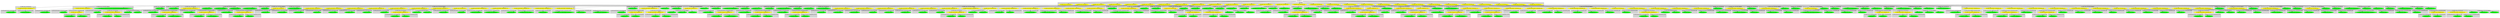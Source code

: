 digraph {

subgraph cluster0 {
 node [style=filled,color=white];
 style=filled;
 color=lightgrey;
 label = "CT_PROG";

"NT_EXPR_CALL_FUNCTION_62"
 [fillcolor = yellow]
"NT_EXPR_CALL_FUNCTION_70"
 [fillcolor = yellow]
"NT_EXPR_CALL_FUNCTION_73"
 [fillcolor = yellow]
"NT_EXPR_CALL_FUNCTION_83"
 [fillcolor = yellow]
"NT_EXPR_CALL_FUNCTION_91"
 [fillcolor = yellow]
"NT_EXPR_CALL_FUNCTION_141"
 [fillcolor = yellow]
"NT_EXPR_CALL_FUNCTION_149"
 [fillcolor = yellow]
"NT_EXPR_CALL_FUNCTION_159"
 [fillcolor = yellow]
"NT_EXPR_CALL_FUNCTION_164"
 [fillcolor = yellow]
"NT_EXPR_CALL_FUNCTION_169"
 [fillcolor = yellow]
"NT_EXPR_CALL_FUNCTION_219"
 [fillcolor = yellow]
"NT_EXPR_CALL_FUNCTION_227"
 [fillcolor = yellow]
"NT_EXPR_CALL_FUNCTION_237"
 [fillcolor = yellow]
"NT_EXPR_CALL_FUNCTION_242"
 [fillcolor = yellow]
"NT_EXPR_CALL_FUNCTION_247"
 [fillcolor = yellow]
"NT_EXPR_CALL_FUNCTION_252"
 [fillcolor = yellow]
"NT_EXPR_CALL_FUNCTION_262"
 [fillcolor = yellow]
"NT_EXPR_CALL_FUNCTION_272"
 [fillcolor = yellow]
"NT_EXPR_CALL_FUNCTION_319"
 [fillcolor = yellow]
"NT_EXPR_CALL_FUNCTION_324"
 [fillcolor = yellow]
"NT_EXPR_CALL_FUNCTION_332"
 [fillcolor = yellow]
"NT_EXPR_CALL_FUNCTION_342"
 [fillcolor = yellow]
"NT_EXPR_CALL_FUNCTION_347"
 [fillcolor = yellow]
"NT_EXPR_CALL_FUNCTION_352"
 [fillcolor = yellow]
"NT_EXPR_CALL_FUNCTION_399"
 [fillcolor = yellow]
"NT_EXPR_CALL_FUNCTION_404"
 [fillcolor = yellow]
"NT_EXPR_CALL_FUNCTION_412"
 [fillcolor = yellow]
"NT_EXPR_CALL_FUNCTION_422"
 [fillcolor = yellow]
"NT_EXPR_CALL_FUNCTION_427"
 [fillcolor = yellow]
}
"NT_PROG_61"->"NT_EXPR_CALL_FUNCTION_62"
subgraph cluster1 {
 node [style=filled,color=white];
 style=filled;
 color=lightgrey;
 label = "CT_EXPR_CALL_FUNCTION_ID";

"NT_EXPR_ASSIGNMENT_OPETATORS_63"
 [fillcolor = yellow]
}
subgraph cluster2 {
 node [style=filled,color=white];
 style=filled;
 color=lightgrey;
 label = "CT_EXPR_CALL_FUNCTION_PARAMS";

"NT_STRING_66< http://www.uvm.edu/~dhowell/methods8/DataFiles/Tab13-14.dat >"
 [fillcolor = green]
"NT_EXPR_ASSIGNMENT_OPETATORS_67"
 [fillcolor = yellow]
}
"NT_EXPR_CALL_FUNCTION_62"->"NT_EXPR_ASSIGNMENT_OPETATORS_63"
subgraph cluster3 {
 node [style=filled,color=white];
 style=filled;
 color=lightgrey;
 label = "CT_EXPR_ASSIGNMENT_OPETATORS_LEFT";

"NT_ID_64< driving >"
 [fillcolor = green]
}
subgraph cluster4 {
 node [style=filled,color=white];
 style=filled;
 color=lightgrey;
 label = "CT_EXPR_ASSIGNMENT_OPETATORS_RIGHT";

"NT_ID_65< read.table >"
 [fillcolor = green]
}
"NT_EXPR_ASSIGNMENT_OPETATORS_63"->"NT_ID_64< driving >"
"NT_EXPR_ASSIGNMENT_OPETATORS_63"->"NT_ID_65< read.table >"
"NT_EXPR_CALL_FUNCTION_62"->"NT_STRING_66< http://www.uvm.edu/~dhowell/methods8/DataFiles/Tab13-14.dat >"
"NT_EXPR_CALL_FUNCTION_62"->"NT_EXPR_ASSIGNMENT_OPETATORS_67"
subgraph cluster5 {
 node [style=filled,color=white];
 style=filled;
 color=lightgrey;
 label = "CT_EXPR_ASSIGNMENT_OPETATORS_LEFT";

"NT_ID_68< header >"
 [fillcolor = green]
}
subgraph cluster6 {
 node [style=filled,color=white];
 style=filled;
 color=lightgrey;
 label = "CT_EXPR_ASSIGNMENT_OPETATORS_RIGHT";

"NT_ID_69< T >"
 [fillcolor = green]
}
"NT_EXPR_ASSIGNMENT_OPETATORS_67"->"NT_ID_68< header >"
"NT_EXPR_ASSIGNMENT_OPETATORS_67"->"NT_ID_69< T >"
"NT_PROG_61"->"NT_EXPR_CALL_FUNCTION_70"
subgraph cluster7 {
 node [style=filled,color=white];
 style=filled;
 color=lightgrey;
 label = "CT_EXPR_CALL_FUNCTION_ID";

"NT_ID_71< head >"
 [fillcolor = green]
}
subgraph cluster8 {
 node [style=filled,color=white];
 style=filled;
 color=lightgrey;
 label = "CT_EXPR_CALL_FUNCTION_PARAMS";

"NT_ID_72< driving >"
 [fillcolor = green]
}
"NT_EXPR_CALL_FUNCTION_70"->"NT_ID_71< head >"
"NT_EXPR_CALL_FUNCTION_70"->"NT_ID_72< driving >"
"NT_PROG_61"->"NT_EXPR_CALL_FUNCTION_73"
subgraph cluster9 {
 node [style=filled,color=white];
 style=filled;
 color=lightgrey;
 label = "CT_EXPR_CALL_FUNCTION_ID";

"NT_EXPR_ASSIGNMENT_OPETATORS_74"
 [fillcolor = yellow]
}
subgraph cluster10 {
 node [style=filled,color=white];
 style=filled;
 color=lightgrey;
 label = "CT_EXPR_CALL_FUNCTION_PARAMS";

"NT_STRING_79< Experience >"
 [fillcolor = green]
"NT_STRING_80< Road >"
 [fillcolor = green]
"NT_STRING_81< DayNight >"
 [fillcolor = green]
"NT_STRING_82< dv >"
 [fillcolor = green]
}
"NT_EXPR_CALL_FUNCTION_73"->"NT_EXPR_ASSIGNMENT_OPETATORS_74"
subgraph cluster11 {
 node [style=filled,color=white];
 style=filled;
 color=lightgrey;
 label = "CT_EXPR_ASSIGNMENT_OPETATORS_LEFT";

"NT_EXPR_CALL_FUNCTION_75"
 [fillcolor = yellow]
}
subgraph cluster12 {
 node [style=filled,color=white];
 style=filled;
 color=lightgrey;
 label = "CT_EXPR_ASSIGNMENT_OPETATORS_RIGHT";

"NT_ID_78< c >"
 [fillcolor = green]
}
"NT_EXPR_ASSIGNMENT_OPETATORS_74"->"NT_EXPR_CALL_FUNCTION_75"
subgraph cluster13 {
 node [style=filled,color=white];
 style=filled;
 color=lightgrey;
 label = "CT_EXPR_CALL_FUNCTION_ID";

"NT_ID_76< colnames >"
 [fillcolor = green]
}
subgraph cluster14 {
 node [style=filled,color=white];
 style=filled;
 color=lightgrey;
 label = "CT_EXPR_CALL_FUNCTION_PARAMS";

"NT_ID_77< driving >"
 [fillcolor = green]
}
"NT_EXPR_CALL_FUNCTION_75"->"NT_ID_76< colnames >"
"NT_EXPR_CALL_FUNCTION_75"->"NT_ID_77< driving >"
"NT_EXPR_ASSIGNMENT_OPETATORS_74"->"NT_ID_78< c >"
"NT_EXPR_CALL_FUNCTION_73"->"NT_STRING_79< Experience >"
"NT_EXPR_CALL_FUNCTION_73"->"NT_STRING_80< Road >"
"NT_EXPR_CALL_FUNCTION_73"->"NT_STRING_81< DayNight >"
"NT_EXPR_CALL_FUNCTION_73"->"NT_STRING_82< dv >"
"NT_PROG_61"->"NT_EXPR_CALL_FUNCTION_83"
subgraph cluster15 {
 node [style=filled,color=white];
 style=filled;
 color=lightgrey;
 label = "CT_EXPR_CALL_FUNCTION_ID";

"NT_ID_84< par >"
 [fillcolor = green]
}
subgraph cluster16 {
 node [style=filled,color=white];
 style=filled;
 color=lightgrey;
 label = "CT_EXPR_CALL_FUNCTION_PARAMS";

"NT_EXPR_CALL_FUNCTION_85"
 [fillcolor = yellow]
}
"NT_EXPR_CALL_FUNCTION_83"->"NT_ID_84< par >"
"NT_EXPR_CALL_FUNCTION_83"->"NT_EXPR_CALL_FUNCTION_85"
subgraph cluster17 {
 node [style=filled,color=white];
 style=filled;
 color=lightgrey;
 label = "CT_EXPR_CALL_FUNCTION_ID";

"NT_EXPR_ASSIGNMENT_OPETATORS_86"
 [fillcolor = yellow]
}
subgraph cluster18 {
 node [style=filled,color=white];
 style=filled;
 color=lightgrey;
 label = "CT_EXPR_CALL_FUNCTION_PARAMS";

"NT_INT_89< 2 >"
 [fillcolor = green]
"NT_INT_90< 2 >"
 [fillcolor = green]
}
"NT_EXPR_CALL_FUNCTION_85"->"NT_EXPR_ASSIGNMENT_OPETATORS_86"
subgraph cluster19 {
 node [style=filled,color=white];
 style=filled;
 color=lightgrey;
 label = "CT_EXPR_ASSIGNMENT_OPETATORS_LEFT";

"NT_ID_87< mfrow >"
 [fillcolor = green]
}
subgraph cluster20 {
 node [style=filled,color=white];
 style=filled;
 color=lightgrey;
 label = "CT_EXPR_ASSIGNMENT_OPETATORS_RIGHT";

"NT_ID_88< c >"
 [fillcolor = green]
}
"NT_EXPR_ASSIGNMENT_OPETATORS_86"->"NT_ID_87< mfrow >"
"NT_EXPR_ASSIGNMENT_OPETATORS_86"->"NT_ID_88< c >"
"NT_EXPR_CALL_FUNCTION_85"->"NT_INT_89< 2 >"
"NT_EXPR_CALL_FUNCTION_85"->"NT_INT_90< 2 >"
"NT_PROG_61"->"NT_EXPR_CALL_FUNCTION_91"
subgraph cluster21 {
 node [style=filled,color=white];
 style=filled;
 color=lightgrey;
 label = "CT_EXPR_CALL_FUNCTION_ID";

"NT_ID_92< interaction.plot >"
 [fillcolor = green]
}
subgraph cluster22 {
 node [style=filled,color=white];
 style=filled;
 color=lightgrey;
 label = "CT_EXPR_CALL_FUNCTION_PARAMS";

"NT_EXPR_ASSIGNMENT_OPETATORS_93"
 [fillcolor = yellow]
"NT_EXPR_ASSIGNMENT_OPETATORS_98"
 [fillcolor = yellow]
"NT_EXPR_ASSIGNMENT_OPETATORS_103"
 [fillcolor = yellow]
"NT_EXPR_ASSIGNMENT_OPETATORS_108"
 [fillcolor = yellow]
"NT_EXPR_ASSIGNMENT_OPETATORS_111"
 [fillcolor = yellow]
"NT_EXPR_ASSIGNMENT_OPETATORS_114"
 [fillcolor = yellow]
"NT_EXPR_ASSIGNMENT_OPETATORS_117"
 [fillcolor = yellow]
"NT_EXPR_CALL_FUNCTION_120"
 [fillcolor = yellow]
"NT_EXPR_ASSIGNMENT_OPETATORS_126"
 [fillcolor = yellow]
"NT_EXPR_ASSIGNMENT_OPETATORS_129"
 [fillcolor = yellow]
"NT_EXPR_ASSIGNMENT_OPETATORS_132"
 [fillcolor = yellow]
"NT_EXPR_ASSIGNMENT_OPETATORS_135"
 [fillcolor = yellow]
"NT_EXPR_ASSIGNMENT_OPETATORS_138"
 [fillcolor = yellow]
}
"NT_EXPR_CALL_FUNCTION_91"->"NT_ID_92< interaction.plot >"
"NT_EXPR_CALL_FUNCTION_91"->"NT_EXPR_ASSIGNMENT_OPETATORS_93"
subgraph cluster23 {
 node [style=filled,color=white];
 style=filled;
 color=lightgrey;
 label = "CT_EXPR_ASSIGNMENT_OPETATORS_LEFT";

"NT_ID_94< x.factor >"
 [fillcolor = green]
}
subgraph cluster24 {
 node [style=filled,color=white];
 style=filled;
 color=lightgrey;
 label = "CT_EXPR_ASSIGNMENT_OPETATORS_RIGHT";

"NT_EXPR_DOLLAR_AT_OPERATORS_95"
 [fillcolor = yellow]
}
"NT_EXPR_ASSIGNMENT_OPETATORS_93"->"NT_ID_94< x.factor >"
"NT_EXPR_ASSIGNMENT_OPETATORS_93"->"NT_EXPR_DOLLAR_AT_OPERATORS_95"
subgraph cluster25 {
 node [style=filled,color=white];
 style=filled;
 color=lightgrey;
 label = "CT_EXPR_DOLLAR_AT_OPERATORS_BASE";

"NT_ID_96< driving >"
 [fillcolor = green]
}
subgraph cluster26 {
 node [style=filled,color=white];
 style=filled;
 color=lightgrey;
 label = "CT_EXPR_DOLLAR_AT_OPERATORS_OFFSET";

"NT_STRING_97< DayNight >"
 [fillcolor = green]
}
"NT_EXPR_DOLLAR_AT_OPERATORS_95"->"NT_ID_96< driving >"
"NT_EXPR_DOLLAR_AT_OPERATORS_95"->"NT_STRING_97< DayNight >"
"NT_EXPR_CALL_FUNCTION_91"->"NT_EXPR_ASSIGNMENT_OPETATORS_98"
subgraph cluster27 {
 node [style=filled,color=white];
 style=filled;
 color=lightgrey;
 label = "CT_EXPR_ASSIGNMENT_OPETATORS_LEFT";

"NT_ID_99< trace.factor >"
 [fillcolor = green]
}
subgraph cluster28 {
 node [style=filled,color=white];
 style=filled;
 color=lightgrey;
 label = "CT_EXPR_ASSIGNMENT_OPETATORS_RIGHT";

"NT_EXPR_DOLLAR_AT_OPERATORS_100"
 [fillcolor = yellow]
}
"NT_EXPR_ASSIGNMENT_OPETATORS_98"->"NT_ID_99< trace.factor >"
"NT_EXPR_ASSIGNMENT_OPETATORS_98"->"NT_EXPR_DOLLAR_AT_OPERATORS_100"
subgraph cluster29 {
 node [style=filled,color=white];
 style=filled;
 color=lightgrey;
 label = "CT_EXPR_DOLLAR_AT_OPERATORS_BASE";

"NT_ID_101< driving >"
 [fillcolor = green]
}
subgraph cluster30 {
 node [style=filled,color=white];
 style=filled;
 color=lightgrey;
 label = "CT_EXPR_DOLLAR_AT_OPERATORS_OFFSET";

"NT_ID_102< Experience >"
 [fillcolor = green]
}
"NT_EXPR_DOLLAR_AT_OPERATORS_100"->"NT_ID_101< driving >"
"NT_EXPR_DOLLAR_AT_OPERATORS_100"->"NT_ID_102< Experience >"
"NT_EXPR_CALL_FUNCTION_91"->"NT_EXPR_ASSIGNMENT_OPETATORS_103"
subgraph cluster31 {
 node [style=filled,color=white];
 style=filled;
 color=lightgrey;
 label = "CT_EXPR_ASSIGNMENT_OPETATORS_LEFT";

"NT_ID_104< response >"
 [fillcolor = green]
}
subgraph cluster32 {
 node [style=filled,color=white];
 style=filled;
 color=lightgrey;
 label = "CT_EXPR_ASSIGNMENT_OPETATORS_RIGHT";

"NT_EXPR_DOLLAR_AT_OPERATORS_105"
 [fillcolor = yellow]
}
"NT_EXPR_ASSIGNMENT_OPETATORS_103"->"NT_ID_104< response >"
"NT_EXPR_ASSIGNMENT_OPETATORS_103"->"NT_EXPR_DOLLAR_AT_OPERATORS_105"
subgraph cluster33 {
 node [style=filled,color=white];
 style=filled;
 color=lightgrey;
 label = "CT_EXPR_DOLLAR_AT_OPERATORS_BASE";

"NT_ID_106< driving >"
 [fillcolor = green]
}
subgraph cluster34 {
 node [style=filled,color=white];
 style=filled;
 color=lightgrey;
 label = "CT_EXPR_DOLLAR_AT_OPERATORS_OFFSET";

"NT_ID_107< dv >"
 [fillcolor = green]
}
"NT_EXPR_DOLLAR_AT_OPERATORS_105"->"NT_ID_106< driving >"
"NT_EXPR_DOLLAR_AT_OPERATORS_105"->"NT_ID_107< dv >"
"NT_EXPR_CALL_FUNCTION_91"->"NT_EXPR_ASSIGNMENT_OPETATORS_108"
subgraph cluster35 {
 node [style=filled,color=white];
 style=filled;
 color=lightgrey;
 label = "CT_EXPR_ASSIGNMENT_OPETATORS_LEFT";

"NT_ID_109< fun >"
 [fillcolor = green]
}
subgraph cluster36 {
 node [style=filled,color=white];
 style=filled;
 color=lightgrey;
 label = "CT_EXPR_ASSIGNMENT_OPETATORS_RIGHT";

"NT_ID_110< mean >"
 [fillcolor = green]
}
"NT_EXPR_ASSIGNMENT_OPETATORS_108"->"NT_ID_109< fun >"
"NT_EXPR_ASSIGNMENT_OPETATORS_108"->"NT_ID_110< mean >"
"NT_EXPR_CALL_FUNCTION_91"->"NT_EXPR_ASSIGNMENT_OPETATORS_111"
subgraph cluster37 {
 node [style=filled,color=white];
 style=filled;
 color=lightgrey;
 label = "CT_EXPR_ASSIGNMENT_OPETATORS_LEFT";

"NT_ID_112< legend >"
 [fillcolor = green]
}
subgraph cluster38 {
 node [style=filled,color=white];
 style=filled;
 color=lightgrey;
 label = "CT_EXPR_ASSIGNMENT_OPETATORS_RIGHT";

"NT_ID_113< F >"
 [fillcolor = green]
}
"NT_EXPR_ASSIGNMENT_OPETATORS_111"->"NT_ID_112< legend >"
"NT_EXPR_ASSIGNMENT_OPETATORS_111"->"NT_ID_113< F >"
"NT_EXPR_CALL_FUNCTION_91"->"NT_EXPR_ASSIGNMENT_OPETATORS_114"
subgraph cluster39 {
 node [style=filled,color=white];
 style=filled;
 color=lightgrey;
 label = "CT_EXPR_ASSIGNMENT_OPETATORS_LEFT";

"NT_ID_115< type >"
 [fillcolor = green]
}
subgraph cluster40 {
 node [style=filled,color=white];
 style=filled;
 color=lightgrey;
 label = "CT_EXPR_ASSIGNMENT_OPETATORS_RIGHT";

"NT_STRING_116< l >"
 [fillcolor = green]
}
"NT_EXPR_ASSIGNMENT_OPETATORS_114"->"NT_ID_115< type >"
"NT_EXPR_ASSIGNMENT_OPETATORS_114"->"NT_STRING_116< l >"
"NT_EXPR_CALL_FUNCTION_91"->"NT_EXPR_ASSIGNMENT_OPETATORS_117"
subgraph cluster41 {
 node [style=filled,color=white];
 style=filled;
 color=lightgrey;
 label = "CT_EXPR_ASSIGNMENT_OPETATORS_LEFT";

"NT_ID_118< lwd >"
 [fillcolor = green]
}
subgraph cluster42 {
 node [style=filled,color=white];
 style=filled;
 color=lightgrey;
 label = "CT_EXPR_ASSIGNMENT_OPETATORS_RIGHT";

"NT_INT_119< 3 >"
 [fillcolor = green]
}
"NT_EXPR_ASSIGNMENT_OPETATORS_117"->"NT_ID_118< lwd >"
"NT_EXPR_ASSIGNMENT_OPETATORS_117"->"NT_INT_119< 3 >"
"NT_EXPR_CALL_FUNCTION_91"->"NT_EXPR_CALL_FUNCTION_120"
subgraph cluster43 {
 node [style=filled,color=white];
 style=filled;
 color=lightgrey;
 label = "CT_EXPR_CALL_FUNCTION_ID";

"NT_EXPR_ASSIGNMENT_OPETATORS_121"
 [fillcolor = yellow]
}
subgraph cluster44 {
 node [style=filled,color=white];
 style=filled;
 color=lightgrey;
 label = "CT_EXPR_CALL_FUNCTION_PARAMS";

"NT_INT_124< 5 >"
 [fillcolor = green]
"NT_INT_125< 30 >"
 [fillcolor = green]
}
"NT_EXPR_CALL_FUNCTION_120"->"NT_EXPR_ASSIGNMENT_OPETATORS_121"
subgraph cluster45 {
 node [style=filled,color=white];
 style=filled;
 color=lightgrey;
 label = "CT_EXPR_ASSIGNMENT_OPETATORS_LEFT";

"NT_ID_122< ylim >"
 [fillcolor = green]
}
subgraph cluster46 {
 node [style=filled,color=white];
 style=filled;
 color=lightgrey;
 label = "CT_EXPR_ASSIGNMENT_OPETATORS_RIGHT";

"NT_ID_123< c >"
 [fillcolor = green]
}
"NT_EXPR_ASSIGNMENT_OPETATORS_121"->"NT_ID_122< ylim >"
"NT_EXPR_ASSIGNMENT_OPETATORS_121"->"NT_ID_123< c >"
"NT_EXPR_CALL_FUNCTION_120"->"NT_INT_124< 5 >"
"NT_EXPR_CALL_FUNCTION_120"->"NT_INT_125< 30 >"
"NT_EXPR_CALL_FUNCTION_91"->"NT_EXPR_ASSIGNMENT_OPETATORS_126"
subgraph cluster47 {
 node [style=filled,color=white];
 style=filled;
 color=lightgrey;
 label = "CT_EXPR_ASSIGNMENT_OPETATORS_LEFT";

"NT_ID_127< axes >"
 [fillcolor = green]
}
subgraph cluster48 {
 node [style=filled,color=white];
 style=filled;
 color=lightgrey;
 label = "CT_EXPR_ASSIGNMENT_OPETATORS_RIGHT";

"NT_ID_128< F >"
 [fillcolor = green]
}
"NT_EXPR_ASSIGNMENT_OPETATORS_126"->"NT_ID_127< axes >"
"NT_EXPR_ASSIGNMENT_OPETATORS_126"->"NT_ID_128< F >"
"NT_EXPR_CALL_FUNCTION_91"->"NT_EXPR_ASSIGNMENT_OPETATORS_129"
subgraph cluster49 {
 node [style=filled,color=white];
 style=filled;
 color=lightgrey;
 label = "CT_EXPR_ASSIGNMENT_OPETATORS_LEFT";

"NT_ID_130< trace.label >"
 [fillcolor = green]
}
subgraph cluster50 {
 node [style=filled,color=white];
 style=filled;
 color=lightgrey;
 label = "CT_EXPR_ASSIGNMENT_OPETATORS_RIGHT";

"NT_STRING_131< Experience >"
 [fillcolor = green]
}
"NT_EXPR_ASSIGNMENT_OPETATORS_129"->"NT_ID_130< trace.label >"
"NT_EXPR_ASSIGNMENT_OPETATORS_129"->"NT_STRING_131< Experience >"
"NT_EXPR_CALL_FUNCTION_91"->"NT_EXPR_ASSIGNMENT_OPETATORS_132"
subgraph cluster51 {
 node [style=filled,color=white];
 style=filled;
 color=lightgrey;
 label = "CT_EXPR_ASSIGNMENT_OPETATORS_LEFT";

"NT_ID_133< xlab >"
 [fillcolor = green]
}
subgraph cluster52 {
 node [style=filled,color=white];
 style=filled;
 color=lightgrey;
 label = "CT_EXPR_ASSIGNMENT_OPETATORS_RIGHT";

"NT_STRING_134< Day vs Night >"
 [fillcolor = green]
}
"NT_EXPR_ASSIGNMENT_OPETATORS_132"->"NT_ID_133< xlab >"
"NT_EXPR_ASSIGNMENT_OPETATORS_132"->"NT_STRING_134< Day vs Night >"
"NT_EXPR_CALL_FUNCTION_91"->"NT_EXPR_ASSIGNMENT_OPETATORS_135"
subgraph cluster53 {
 node [style=filled,color=white];
 style=filled;
 color=lightgrey;
 label = "CT_EXPR_ASSIGNMENT_OPETATORS_LEFT";

"NT_ID_136< ylab >"
 [fillcolor = green]
}
subgraph cluster54 {
 node [style=filled,color=white];
 style=filled;
 color=lightgrey;
 label = "CT_EXPR_ASSIGNMENT_OPETATORS_RIGHT";

"NT_STRING_137< Mean Number Corrections >"
 [fillcolor = green]
}
"NT_EXPR_ASSIGNMENT_OPETATORS_135"->"NT_ID_136< ylab >"
"NT_EXPR_ASSIGNMENT_OPETATORS_135"->"NT_STRING_137< Mean Number Corrections >"
"NT_EXPR_CALL_FUNCTION_91"->"NT_EXPR_ASSIGNMENT_OPETATORS_138"
subgraph cluster55 {
 node [style=filled,color=white];
 style=filled;
 color=lightgrey;
 label = "CT_EXPR_ASSIGNMENT_OPETATORS_LEFT";

"NT_ID_139< main >"
 [fillcolor = green]
}
subgraph cluster56 {
 node [style=filled,color=white];
 style=filled;
 color=lightgrey;
 label = "CT_EXPR_ASSIGNMENT_OPETATORS_RIGHT";

"NT_STRING_140< Two-Way Plot >"
 [fillcolor = green]
}
"NT_EXPR_ASSIGNMENT_OPETATORS_138"->"NT_ID_139< main >"
"NT_EXPR_ASSIGNMENT_OPETATORS_138"->"NT_STRING_140< Two-Way Plot >"
"NT_PROG_61"->"NT_EXPR_CALL_FUNCTION_141"
subgraph cluster57 {
 node [style=filled,color=white];
 style=filled;
 color=lightgrey;
 label = "CT_EXPR_CALL_FUNCTION_ID";

"NT_ID_142< axis >"
 [fillcolor = green]
}
subgraph cluster58 {
 node [style=filled,color=white];
 style=filled;
 color=lightgrey;
 label = "CT_EXPR_CALL_FUNCTION_PARAMS";

"NT_INT_143< 1 >"
 [fillcolor = green]
"NT_EXPR_ASSIGNMENT_OPETATORS_144"
 [fillcolor = yellow]
}
"NT_EXPR_CALL_FUNCTION_141"->"NT_ID_142< axis >"
"NT_EXPR_CALL_FUNCTION_141"->"NT_INT_143< 1 >"
"NT_EXPR_CALL_FUNCTION_141"->"NT_EXPR_ASSIGNMENT_OPETATORS_144"
subgraph cluster59 {
 node [style=filled,color=white];
 style=filled;
 color=lightgrey;
 label = "CT_EXPR_ASSIGNMENT_OPETATORS_LEFT";

"NT_ID_145< at >"
 [fillcolor = green]
}
subgraph cluster60 {
 node [style=filled,color=white];
 style=filled;
 color=lightgrey;
 label = "CT_EXPR_ASSIGNMENT_OPETATORS_RIGHT";

"NT_EXPR_COLON_OPERATOR_146"
 [fillcolor = yellow]
}
"NT_EXPR_ASSIGNMENT_OPETATORS_144"->"NT_ID_145< at >"
"NT_EXPR_ASSIGNMENT_OPETATORS_144"->"NT_EXPR_COLON_OPERATOR_146"
subgraph cluster61 {
 node [style=filled,color=white];
 style=filled;
 color=lightgrey;
 label = "CT_EXPR_COLON_OPERATOR_LEFT";

"NT_INT_147< 1 >"
 [fillcolor = green]
}
subgraph cluster62 {
 node [style=filled,color=white];
 style=filled;
 color=lightgrey;
 label = "CT_EXPR_COLON_OPERATOR_RIGHT";

"NT_INT_148< 2 >"
 [fillcolor = green]
}
"NT_EXPR_COLON_OPERATOR_146"->"NT_INT_147< 1 >"
"NT_EXPR_COLON_OPERATOR_146"->"NT_INT_148< 2 >"
"NT_PROG_61"->"NT_EXPR_CALL_FUNCTION_149"
subgraph cluster63 {
 node [style=filled,color=white];
 style=filled;
 color=lightgrey;
 label = "CT_EXPR_CALL_FUNCTION_ID";

"NT_ID_150< axis >"
 [fillcolor = green]
}
subgraph cluster64 {
 node [style=filled,color=white];
 style=filled;
 color=lightgrey;
 label = "CT_EXPR_CALL_FUNCTION_PARAMS";

"NT_INT_151< 2 >"
 [fillcolor = green]
"NT_EXPR_CALL_FUNCTION_152"
 [fillcolor = yellow]
}
"NT_EXPR_CALL_FUNCTION_149"->"NT_ID_150< axis >"
"NT_EXPR_CALL_FUNCTION_149"->"NT_INT_151< 2 >"
"NT_EXPR_CALL_FUNCTION_149"->"NT_EXPR_CALL_FUNCTION_152"
subgraph cluster65 {
 node [style=filled,color=white];
 style=filled;
 color=lightgrey;
 label = "CT_EXPR_CALL_FUNCTION_ID";

"NT_EXPR_ASSIGNMENT_OPETATORS_153"
 [fillcolor = yellow]
}
subgraph cluster66 {
 node [style=filled,color=white];
 style=filled;
 color=lightgrey;
 label = "CT_EXPR_CALL_FUNCTION_PARAMS";

"NT_INT_156< 5 >"
 [fillcolor = green]
"NT_INT_157< 30 >"
 [fillcolor = green]
"NT_INT_158< 5 >"
 [fillcolor = green]
}
"NT_EXPR_CALL_FUNCTION_152"->"NT_EXPR_ASSIGNMENT_OPETATORS_153"
subgraph cluster67 {
 node [style=filled,color=white];
 style=filled;
 color=lightgrey;
 label = "CT_EXPR_ASSIGNMENT_OPETATORS_LEFT";

"NT_ID_154< at >"
 [fillcolor = green]
}
subgraph cluster68 {
 node [style=filled,color=white];
 style=filled;
 color=lightgrey;
 label = "CT_EXPR_ASSIGNMENT_OPETATORS_RIGHT";

"NT_ID_155< seq >"
 [fillcolor = green]
}
"NT_EXPR_ASSIGNMENT_OPETATORS_153"->"NT_ID_154< at >"
"NT_EXPR_ASSIGNMENT_OPETATORS_153"->"NT_ID_155< seq >"
"NT_EXPR_CALL_FUNCTION_152"->"NT_INT_156< 5 >"
"NT_EXPR_CALL_FUNCTION_152"->"NT_INT_157< 30 >"
"NT_EXPR_CALL_FUNCTION_152"->"NT_INT_158< 5 >"
"NT_PROG_61"->"NT_EXPR_CALL_FUNCTION_159"
subgraph cluster69 {
 node [style=filled,color=white];
 style=filled;
 color=lightgrey;
 label = "CT_EXPR_CALL_FUNCTION_ID";

"NT_ID_160< text >"
 [fillcolor = green]
}
subgraph cluster70 {
 node [style=filled,color=white];
 style=filled;
 color=lightgrey;
 label = "CT_EXPR_CALL_FUNCTION_PARAMS";

"NT_FLOAT_161< 1.5 >"
 [fillcolor = green]
"NT_INT_162< 29 >"
 [fillcolor = green]
"NT_STRING_163< Inexperienced >"
 [fillcolor = green]
}
"NT_EXPR_CALL_FUNCTION_159"->"NT_ID_160< text >"
"NT_EXPR_CALL_FUNCTION_159"->"NT_FLOAT_161< 1.5 >"
"NT_EXPR_CALL_FUNCTION_159"->"NT_INT_162< 29 >"
"NT_EXPR_CALL_FUNCTION_159"->"NT_STRING_163< Inexperienced >"
"NT_PROG_61"->"NT_EXPR_CALL_FUNCTION_164"
subgraph cluster71 {
 node [style=filled,color=white];
 style=filled;
 color=lightgrey;
 label = "CT_EXPR_CALL_FUNCTION_ID";

"NT_ID_165< text >"
 [fillcolor = green]
}
subgraph cluster72 {
 node [style=filled,color=white];
 style=filled;
 color=lightgrey;
 label = "CT_EXPR_CALL_FUNCTION_PARAMS";

"NT_FLOAT_166< 1.5 >"
 [fillcolor = green]
"NT_INT_167< 9 >"
 [fillcolor = green]
"NT_STRING_168< Experienced >"
 [fillcolor = green]
}
"NT_EXPR_CALL_FUNCTION_164"->"NT_ID_165< text >"
"NT_EXPR_CALL_FUNCTION_164"->"NT_FLOAT_166< 1.5 >"
"NT_EXPR_CALL_FUNCTION_164"->"NT_INT_167< 9 >"
"NT_EXPR_CALL_FUNCTION_164"->"NT_STRING_168< Experienced >"
"NT_PROG_61"->"NT_EXPR_CALL_FUNCTION_169"
subgraph cluster73 {
 node [style=filled,color=white];
 style=filled;
 color=lightgrey;
 label = "CT_EXPR_CALL_FUNCTION_ID";

"NT_ID_170< interaction.plot >"
 [fillcolor = green]
}
subgraph cluster74 {
 node [style=filled,color=white];
 style=filled;
 color=lightgrey;
 label = "CT_EXPR_CALL_FUNCTION_PARAMS";

"NT_EXPR_ASSIGNMENT_OPETATORS_171"
 [fillcolor = yellow]
"NT_EXPR_ASSIGNMENT_OPETATORS_176"
 [fillcolor = yellow]
"NT_EXPR_ASSIGNMENT_OPETATORS_181"
 [fillcolor = yellow]
"NT_EXPR_ASSIGNMENT_OPETATORS_186"
 [fillcolor = yellow]
"NT_EXPR_ASSIGNMENT_OPETATORS_189"
 [fillcolor = yellow]
"NT_EXPR_ASSIGNMENT_OPETATORS_192"
 [fillcolor = yellow]
"NT_EXPR_ASSIGNMENT_OPETATORS_195"
 [fillcolor = yellow]
"NT_EXPR_CALL_FUNCTION_198"
 [fillcolor = yellow]
"NT_EXPR_ASSIGNMENT_OPETATORS_204"
 [fillcolor = yellow]
"NT_EXPR_ASSIGNMENT_OPETATORS_207"
 [fillcolor = yellow]
"NT_EXPR_ASSIGNMENT_OPETATORS_210"
 [fillcolor = yellow]
"NT_EXPR_ASSIGNMENT_OPETATORS_213"
 [fillcolor = yellow]
"NT_EXPR_ASSIGNMENT_OPETATORS_216"
 [fillcolor = yellow]
}
"NT_EXPR_CALL_FUNCTION_169"->"NT_ID_170< interaction.plot >"
"NT_EXPR_CALL_FUNCTION_169"->"NT_EXPR_ASSIGNMENT_OPETATORS_171"
subgraph cluster75 {
 node [style=filled,color=white];
 style=filled;
 color=lightgrey;
 label = "CT_EXPR_ASSIGNMENT_OPETATORS_LEFT";

"NT_ID_172< x.factor >"
 [fillcolor = green]
}
subgraph cluster76 {
 node [style=filled,color=white];
 style=filled;
 color=lightgrey;
 label = "CT_EXPR_ASSIGNMENT_OPETATORS_RIGHT";

"NT_EXPR_DOLLAR_AT_OPERATORS_173"
 [fillcolor = yellow]
}
"NT_EXPR_ASSIGNMENT_OPETATORS_171"->"NT_ID_172< x.factor >"
"NT_EXPR_ASSIGNMENT_OPETATORS_171"->"NT_EXPR_DOLLAR_AT_OPERATORS_173"
subgraph cluster77 {
 node [style=filled,color=white];
 style=filled;
 color=lightgrey;
 label = "CT_EXPR_DOLLAR_AT_OPERATORS_BASE";

"NT_ID_174< driving >"
 [fillcolor = green]
}
subgraph cluster78 {
 node [style=filled,color=white];
 style=filled;
 color=lightgrey;
 label = "CT_EXPR_DOLLAR_AT_OPERATORS_OFFSET";

"NT_STRING_175< DayNight >"
 [fillcolor = green]
}
"NT_EXPR_DOLLAR_AT_OPERATORS_173"->"NT_ID_174< driving >"
"NT_EXPR_DOLLAR_AT_OPERATORS_173"->"NT_STRING_175< DayNight >"
"NT_EXPR_CALL_FUNCTION_169"->"NT_EXPR_ASSIGNMENT_OPETATORS_176"
subgraph cluster79 {
 node [style=filled,color=white];
 style=filled;
 color=lightgrey;
 label = "CT_EXPR_ASSIGNMENT_OPETATORS_LEFT";

"NT_ID_177< trace.factor >"
 [fillcolor = green]
}
subgraph cluster80 {
 node [style=filled,color=white];
 style=filled;
 color=lightgrey;
 label = "CT_EXPR_ASSIGNMENT_OPETATORS_RIGHT";

"NT_EXPR_DOLLAR_AT_OPERATORS_178"
 [fillcolor = yellow]
}
"NT_EXPR_ASSIGNMENT_OPETATORS_176"->"NT_ID_177< trace.factor >"
"NT_EXPR_ASSIGNMENT_OPETATORS_176"->"NT_EXPR_DOLLAR_AT_OPERATORS_178"
subgraph cluster81 {
 node [style=filled,color=white];
 style=filled;
 color=lightgrey;
 label = "CT_EXPR_DOLLAR_AT_OPERATORS_BASE";

"NT_ID_179< driving >"
 [fillcolor = green]
}
subgraph cluster82 {
 node [style=filled,color=white];
 style=filled;
 color=lightgrey;
 label = "CT_EXPR_DOLLAR_AT_OPERATORS_OFFSET";

"NT_ID_180< Road >"
 [fillcolor = green]
}
"NT_EXPR_DOLLAR_AT_OPERATORS_178"->"NT_ID_179< driving >"
"NT_EXPR_DOLLAR_AT_OPERATORS_178"->"NT_ID_180< Road >"
"NT_EXPR_CALL_FUNCTION_169"->"NT_EXPR_ASSIGNMENT_OPETATORS_181"
subgraph cluster83 {
 node [style=filled,color=white];
 style=filled;
 color=lightgrey;
 label = "CT_EXPR_ASSIGNMENT_OPETATORS_LEFT";

"NT_ID_182< response >"
 [fillcolor = green]
}
subgraph cluster84 {
 node [style=filled,color=white];
 style=filled;
 color=lightgrey;
 label = "CT_EXPR_ASSIGNMENT_OPETATORS_RIGHT";

"NT_EXPR_DOLLAR_AT_OPERATORS_183"
 [fillcolor = yellow]
}
"NT_EXPR_ASSIGNMENT_OPETATORS_181"->"NT_ID_182< response >"
"NT_EXPR_ASSIGNMENT_OPETATORS_181"->"NT_EXPR_DOLLAR_AT_OPERATORS_183"
subgraph cluster85 {
 node [style=filled,color=white];
 style=filled;
 color=lightgrey;
 label = "CT_EXPR_DOLLAR_AT_OPERATORS_BASE";

"NT_ID_184< driving >"
 [fillcolor = green]
}
subgraph cluster86 {
 node [style=filled,color=white];
 style=filled;
 color=lightgrey;
 label = "CT_EXPR_DOLLAR_AT_OPERATORS_OFFSET";

"NT_ID_185< dv >"
 [fillcolor = green]
}
"NT_EXPR_DOLLAR_AT_OPERATORS_183"->"NT_ID_184< driving >"
"NT_EXPR_DOLLAR_AT_OPERATORS_183"->"NT_ID_185< dv >"
"NT_EXPR_CALL_FUNCTION_169"->"NT_EXPR_ASSIGNMENT_OPETATORS_186"
subgraph cluster87 {
 node [style=filled,color=white];
 style=filled;
 color=lightgrey;
 label = "CT_EXPR_ASSIGNMENT_OPETATORS_LEFT";

"NT_ID_187< fun >"
 [fillcolor = green]
}
subgraph cluster88 {
 node [style=filled,color=white];
 style=filled;
 color=lightgrey;
 label = "CT_EXPR_ASSIGNMENT_OPETATORS_RIGHT";

"NT_ID_188< mean >"
 [fillcolor = green]
}
"NT_EXPR_ASSIGNMENT_OPETATORS_186"->"NT_ID_187< fun >"
"NT_EXPR_ASSIGNMENT_OPETATORS_186"->"NT_ID_188< mean >"
"NT_EXPR_CALL_FUNCTION_169"->"NT_EXPR_ASSIGNMENT_OPETATORS_189"
subgraph cluster89 {
 node [style=filled,color=white];
 style=filled;
 color=lightgrey;
 label = "CT_EXPR_ASSIGNMENT_OPETATORS_LEFT";

"NT_ID_190< legend >"
 [fillcolor = green]
}
subgraph cluster90 {
 node [style=filled,color=white];
 style=filled;
 color=lightgrey;
 label = "CT_EXPR_ASSIGNMENT_OPETATORS_RIGHT";

"NT_ID_191< F >"
 [fillcolor = green]
}
"NT_EXPR_ASSIGNMENT_OPETATORS_189"->"NT_ID_190< legend >"
"NT_EXPR_ASSIGNMENT_OPETATORS_189"->"NT_ID_191< F >"
"NT_EXPR_CALL_FUNCTION_169"->"NT_EXPR_ASSIGNMENT_OPETATORS_192"
subgraph cluster91 {
 node [style=filled,color=white];
 style=filled;
 color=lightgrey;
 label = "CT_EXPR_ASSIGNMENT_OPETATORS_LEFT";

"NT_ID_193< type >"
 [fillcolor = green]
}
subgraph cluster92 {
 node [style=filled,color=white];
 style=filled;
 color=lightgrey;
 label = "CT_EXPR_ASSIGNMENT_OPETATORS_RIGHT";

"NT_STRING_194< l >"
 [fillcolor = green]
}
"NT_EXPR_ASSIGNMENT_OPETATORS_192"->"NT_ID_193< type >"
"NT_EXPR_ASSIGNMENT_OPETATORS_192"->"NT_STRING_194< l >"
"NT_EXPR_CALL_FUNCTION_169"->"NT_EXPR_ASSIGNMENT_OPETATORS_195"
subgraph cluster93 {
 node [style=filled,color=white];
 style=filled;
 color=lightgrey;
 label = "CT_EXPR_ASSIGNMENT_OPETATORS_LEFT";

"NT_ID_196< lwd >"
 [fillcolor = green]
}
subgraph cluster94 {
 node [style=filled,color=white];
 style=filled;
 color=lightgrey;
 label = "CT_EXPR_ASSIGNMENT_OPETATORS_RIGHT";

"NT_INT_197< 3 >"
 [fillcolor = green]
}
"NT_EXPR_ASSIGNMENT_OPETATORS_195"->"NT_ID_196< lwd >"
"NT_EXPR_ASSIGNMENT_OPETATORS_195"->"NT_INT_197< 3 >"
"NT_EXPR_CALL_FUNCTION_169"->"NT_EXPR_CALL_FUNCTION_198"
subgraph cluster95 {
 node [style=filled,color=white];
 style=filled;
 color=lightgrey;
 label = "CT_EXPR_CALL_FUNCTION_ID";

"NT_EXPR_ASSIGNMENT_OPETATORS_199"
 [fillcolor = yellow]
}
subgraph cluster96 {
 node [style=filled,color=white];
 style=filled;
 color=lightgrey;
 label = "CT_EXPR_CALL_FUNCTION_PARAMS";

"NT_INT_202< 5 >"
 [fillcolor = green]
"NT_INT_203< 30 >"
 [fillcolor = green]
}
"NT_EXPR_CALL_FUNCTION_198"->"NT_EXPR_ASSIGNMENT_OPETATORS_199"
subgraph cluster97 {
 node [style=filled,color=white];
 style=filled;
 color=lightgrey;
 label = "CT_EXPR_ASSIGNMENT_OPETATORS_LEFT";

"NT_ID_200< ylim >"
 [fillcolor = green]
}
subgraph cluster98 {
 node [style=filled,color=white];
 style=filled;
 color=lightgrey;
 label = "CT_EXPR_ASSIGNMENT_OPETATORS_RIGHT";

"NT_ID_201< c >"
 [fillcolor = green]
}
"NT_EXPR_ASSIGNMENT_OPETATORS_199"->"NT_ID_200< ylim >"
"NT_EXPR_ASSIGNMENT_OPETATORS_199"->"NT_ID_201< c >"
"NT_EXPR_CALL_FUNCTION_198"->"NT_INT_202< 5 >"
"NT_EXPR_CALL_FUNCTION_198"->"NT_INT_203< 30 >"
"NT_EXPR_CALL_FUNCTION_169"->"NT_EXPR_ASSIGNMENT_OPETATORS_204"
subgraph cluster99 {
 node [style=filled,color=white];
 style=filled;
 color=lightgrey;
 label = "CT_EXPR_ASSIGNMENT_OPETATORS_LEFT";

"NT_ID_205< axes >"
 [fillcolor = green]
}
subgraph cluster100 {
 node [style=filled,color=white];
 style=filled;
 color=lightgrey;
 label = "CT_EXPR_ASSIGNMENT_OPETATORS_RIGHT";

"NT_ID_206< F >"
 [fillcolor = green]
}
"NT_EXPR_ASSIGNMENT_OPETATORS_204"->"NT_ID_205< axes >"
"NT_EXPR_ASSIGNMENT_OPETATORS_204"->"NT_ID_206< F >"
"NT_EXPR_CALL_FUNCTION_169"->"NT_EXPR_ASSIGNMENT_OPETATORS_207"
subgraph cluster101 {
 node [style=filled,color=white];
 style=filled;
 color=lightgrey;
 label = "CT_EXPR_ASSIGNMENT_OPETATORS_LEFT";

"NT_ID_208< trace.label >"
 [fillcolor = green]
}
subgraph cluster102 {
 node [style=filled,color=white];
 style=filled;
 color=lightgrey;
 label = "CT_EXPR_ASSIGNMENT_OPETATORS_RIGHT";

"NT_STRING_209< Road Condition >"
 [fillcolor = green]
}
"NT_EXPR_ASSIGNMENT_OPETATORS_207"->"NT_ID_208< trace.label >"
"NT_EXPR_ASSIGNMENT_OPETATORS_207"->"NT_STRING_209< Road Condition >"
"NT_EXPR_CALL_FUNCTION_169"->"NT_EXPR_ASSIGNMENT_OPETATORS_210"
subgraph cluster103 {
 node [style=filled,color=white];
 style=filled;
 color=lightgrey;
 label = "CT_EXPR_ASSIGNMENT_OPETATORS_LEFT";

"NT_ID_211< xlab >"
 [fillcolor = green]
}
subgraph cluster104 {
 node [style=filled,color=white];
 style=filled;
 color=lightgrey;
 label = "CT_EXPR_ASSIGNMENT_OPETATORS_RIGHT";

"NT_STRING_212< Day vs Night >"
 [fillcolor = green]
}
"NT_EXPR_ASSIGNMENT_OPETATORS_210"->"NT_ID_211< xlab >"
"NT_EXPR_ASSIGNMENT_OPETATORS_210"->"NT_STRING_212< Day vs Night >"
"NT_EXPR_CALL_FUNCTION_169"->"NT_EXPR_ASSIGNMENT_OPETATORS_213"
subgraph cluster105 {
 node [style=filled,color=white];
 style=filled;
 color=lightgrey;
 label = "CT_EXPR_ASSIGNMENT_OPETATORS_LEFT";

"NT_ID_214< ylab >"
 [fillcolor = green]
}
subgraph cluster106 {
 node [style=filled,color=white];
 style=filled;
 color=lightgrey;
 label = "CT_EXPR_ASSIGNMENT_OPETATORS_RIGHT";

"NT_STRING_215< Mean Number Corrections >"
 [fillcolor = green]
}
"NT_EXPR_ASSIGNMENT_OPETATORS_213"->"NT_ID_214< ylab >"
"NT_EXPR_ASSIGNMENT_OPETATORS_213"->"NT_STRING_215< Mean Number Corrections >"
"NT_EXPR_CALL_FUNCTION_169"->"NT_EXPR_ASSIGNMENT_OPETATORS_216"
subgraph cluster107 {
 node [style=filled,color=white];
 style=filled;
 color=lightgrey;
 label = "CT_EXPR_ASSIGNMENT_OPETATORS_LEFT";

"NT_ID_217< main >"
 [fillcolor = green]
}
subgraph cluster108 {
 node [style=filled,color=white];
 style=filled;
 color=lightgrey;
 label = "CT_EXPR_ASSIGNMENT_OPETATORS_RIGHT";

"NT_STRING_218< Two-Way Plot >"
 [fillcolor = green]
}
"NT_EXPR_ASSIGNMENT_OPETATORS_216"->"NT_ID_217< main >"
"NT_EXPR_ASSIGNMENT_OPETATORS_216"->"NT_STRING_218< Two-Way Plot >"
"NT_PROG_61"->"NT_EXPR_CALL_FUNCTION_219"
subgraph cluster109 {
 node [style=filled,color=white];
 style=filled;
 color=lightgrey;
 label = "CT_EXPR_CALL_FUNCTION_ID";

"NT_ID_220< axis >"
 [fillcolor = green]
}
subgraph cluster110 {
 node [style=filled,color=white];
 style=filled;
 color=lightgrey;
 label = "CT_EXPR_CALL_FUNCTION_PARAMS";

"NT_INT_221< 1 >"
 [fillcolor = green]
"NT_EXPR_ASSIGNMENT_OPETATORS_222"
 [fillcolor = yellow]
}
"NT_EXPR_CALL_FUNCTION_219"->"NT_ID_220< axis >"
"NT_EXPR_CALL_FUNCTION_219"->"NT_INT_221< 1 >"
"NT_EXPR_CALL_FUNCTION_219"->"NT_EXPR_ASSIGNMENT_OPETATORS_222"
subgraph cluster111 {
 node [style=filled,color=white];
 style=filled;
 color=lightgrey;
 label = "CT_EXPR_ASSIGNMENT_OPETATORS_LEFT";

"NT_ID_223< at >"
 [fillcolor = green]
}
subgraph cluster112 {
 node [style=filled,color=white];
 style=filled;
 color=lightgrey;
 label = "CT_EXPR_ASSIGNMENT_OPETATORS_RIGHT";

"NT_EXPR_COLON_OPERATOR_224"
 [fillcolor = yellow]
}
"NT_EXPR_ASSIGNMENT_OPETATORS_222"->"NT_ID_223< at >"
"NT_EXPR_ASSIGNMENT_OPETATORS_222"->"NT_EXPR_COLON_OPERATOR_224"
subgraph cluster113 {
 node [style=filled,color=white];
 style=filled;
 color=lightgrey;
 label = "CT_EXPR_COLON_OPERATOR_LEFT";

"NT_INT_225< 1 >"
 [fillcolor = green]
}
subgraph cluster114 {
 node [style=filled,color=white];
 style=filled;
 color=lightgrey;
 label = "CT_EXPR_COLON_OPERATOR_RIGHT";

"NT_INT_226< 2 >"
 [fillcolor = green]
}
"NT_EXPR_COLON_OPERATOR_224"->"NT_INT_225< 1 >"
"NT_EXPR_COLON_OPERATOR_224"->"NT_INT_226< 2 >"
"NT_PROG_61"->"NT_EXPR_CALL_FUNCTION_227"
subgraph cluster115 {
 node [style=filled,color=white];
 style=filled;
 color=lightgrey;
 label = "CT_EXPR_CALL_FUNCTION_ID";

"NT_ID_228< axis >"
 [fillcolor = green]
}
subgraph cluster116 {
 node [style=filled,color=white];
 style=filled;
 color=lightgrey;
 label = "CT_EXPR_CALL_FUNCTION_PARAMS";

"NT_INT_229< 2 >"
 [fillcolor = green]
"NT_EXPR_CALL_FUNCTION_230"
 [fillcolor = yellow]
}
"NT_EXPR_CALL_FUNCTION_227"->"NT_ID_228< axis >"
"NT_EXPR_CALL_FUNCTION_227"->"NT_INT_229< 2 >"
"NT_EXPR_CALL_FUNCTION_227"->"NT_EXPR_CALL_FUNCTION_230"
subgraph cluster117 {
 node [style=filled,color=white];
 style=filled;
 color=lightgrey;
 label = "CT_EXPR_CALL_FUNCTION_ID";

"NT_EXPR_ASSIGNMENT_OPETATORS_231"
 [fillcolor = yellow]
}
subgraph cluster118 {
 node [style=filled,color=white];
 style=filled;
 color=lightgrey;
 label = "CT_EXPR_CALL_FUNCTION_PARAMS";

"NT_INT_234< 5 >"
 [fillcolor = green]
"NT_INT_235< 30 >"
 [fillcolor = green]
"NT_INT_236< 5 >"
 [fillcolor = green]
}
"NT_EXPR_CALL_FUNCTION_230"->"NT_EXPR_ASSIGNMENT_OPETATORS_231"
subgraph cluster119 {
 node [style=filled,color=white];
 style=filled;
 color=lightgrey;
 label = "CT_EXPR_ASSIGNMENT_OPETATORS_LEFT";

"NT_ID_232< at >"
 [fillcolor = green]
}
subgraph cluster120 {
 node [style=filled,color=white];
 style=filled;
 color=lightgrey;
 label = "CT_EXPR_ASSIGNMENT_OPETATORS_RIGHT";

"NT_ID_233< seq >"
 [fillcolor = green]
}
"NT_EXPR_ASSIGNMENT_OPETATORS_231"->"NT_ID_232< at >"
"NT_EXPR_ASSIGNMENT_OPETATORS_231"->"NT_ID_233< seq >"
"NT_EXPR_CALL_FUNCTION_230"->"NT_INT_234< 5 >"
"NT_EXPR_CALL_FUNCTION_230"->"NT_INT_235< 30 >"
"NT_EXPR_CALL_FUNCTION_230"->"NT_INT_236< 5 >"
"NT_PROG_61"->"NT_EXPR_CALL_FUNCTION_237"
subgraph cluster121 {
 node [style=filled,color=white];
 style=filled;
 color=lightgrey;
 label = "CT_EXPR_CALL_FUNCTION_ID";

"NT_ID_238< text >"
 [fillcolor = green]
}
subgraph cluster122 {
 node [style=filled,color=white];
 style=filled;
 color=lightgrey;
 label = "CT_EXPR_CALL_FUNCTION_PARAMS";

"NT_FLOAT_239< 1.5 >"
 [fillcolor = green]
"NT_INT_240< 27 >"
 [fillcolor = green]
"NT_STRING_241< Dirt >"
 [fillcolor = green]
}
"NT_EXPR_CALL_FUNCTION_237"->"NT_ID_238< text >"
"NT_EXPR_CALL_FUNCTION_237"->"NT_FLOAT_239< 1.5 >"
"NT_EXPR_CALL_FUNCTION_237"->"NT_INT_240< 27 >"
"NT_EXPR_CALL_FUNCTION_237"->"NT_STRING_241< Dirt >"
"NT_PROG_61"->"NT_EXPR_CALL_FUNCTION_242"
subgraph cluster123 {
 node [style=filled,color=white];
 style=filled;
 color=lightgrey;
 label = "CT_EXPR_CALL_FUNCTION_ID";

"NT_ID_243< text >"
 [fillcolor = green]
}
subgraph cluster124 {
 node [style=filled,color=white];
 style=filled;
 color=lightgrey;
 label = "CT_EXPR_CALL_FUNCTION_PARAMS";

"NT_FLOAT_244< 1.5 >"
 [fillcolor = green]
"NT_INT_245< 20 >"
 [fillcolor = green]
"NT_STRING_246< Second Class >"
 [fillcolor = green]
}
"NT_EXPR_CALL_FUNCTION_242"->"NT_ID_243< text >"
"NT_EXPR_CALL_FUNCTION_242"->"NT_FLOAT_244< 1.5 >"
"NT_EXPR_CALL_FUNCTION_242"->"NT_INT_245< 20 >"
"NT_EXPR_CALL_FUNCTION_242"->"NT_STRING_246< Second Class >"
"NT_PROG_61"->"NT_EXPR_CALL_FUNCTION_247"
subgraph cluster125 {
 node [style=filled,color=white];
 style=filled;
 color=lightgrey;
 label = "CT_EXPR_CALL_FUNCTION_ID";

"NT_ID_248< text >"
 [fillcolor = green]
}
subgraph cluster126 {
 node [style=filled,color=white];
 style=filled;
 color=lightgrey;
 label = "CT_EXPR_CALL_FUNCTION_PARAMS";

"NT_FLOAT_249< 1.5 >"
 [fillcolor = green]
"NT_INT_250< 10 >"
 [fillcolor = green]
"NT_STRING_251< First Class >"
 [fillcolor = green]
}
"NT_EXPR_CALL_FUNCTION_247"->"NT_ID_248< text >"
"NT_EXPR_CALL_FUNCTION_247"->"NT_FLOAT_249< 1.5 >"
"NT_EXPR_CALL_FUNCTION_247"->"NT_INT_250< 10 >"
"NT_EXPR_CALL_FUNCTION_247"->"NT_STRING_251< First Class >"
"NT_PROG_61"->"NT_EXPR_CALL_FUNCTION_252"
subgraph cluster127 {
 node [style=filled,color=white];
 style=filled;
 color=lightgrey;
 label = "CT_EXPR_CALL_FUNCTION_ID";

"NT_EXPR_ASSIGNMENT_OPETATORS_253"
 [fillcolor = yellow]
}
subgraph cluster128 {
 node [style=filled,color=white];
 style=filled;
 color=lightgrey;
 label = "CT_EXPR_CALL_FUNCTION_PARAMS";

"NT_ID_256< driving >"
 [fillcolor = green]
"NT_EXPR_COMPARISONS_257"
 [fillcolor = yellow]
}
"NT_EXPR_CALL_FUNCTION_252"->"NT_EXPR_ASSIGNMENT_OPETATORS_253"
subgraph cluster129 {
 node [style=filled,color=white];
 style=filled;
 color=lightgrey;
 label = "CT_EXPR_ASSIGNMENT_OPETATORS_LEFT";

"NT_ID_254< driving1 >"
 [fillcolor = green]
}
subgraph cluster130 {
 node [style=filled,color=white];
 style=filled;
 color=lightgrey;
 label = "CT_EXPR_ASSIGNMENT_OPETATORS_RIGHT";

"NT_ID_255< subset >"
 [fillcolor = green]
}
"NT_EXPR_ASSIGNMENT_OPETATORS_253"->"NT_ID_254< driving1 >"
"NT_EXPR_ASSIGNMENT_OPETATORS_253"->"NT_ID_255< subset >"
"NT_EXPR_CALL_FUNCTION_252"->"NT_ID_256< driving >"
"NT_EXPR_CALL_FUNCTION_252"->"NT_EXPR_COMPARISONS_257"
subgraph cluster131 {
 node [style=filled,color=white];
 style=filled;
 color=lightgrey;
 label = "CT_EXPR_COMPARISONS_LEFT";

"NT_EXPR_DOLLAR_AT_OPERATORS_258"
 [fillcolor = yellow]
}
subgraph cluster132 {
 node [style=filled,color=white];
 style=filled;
 color=lightgrey;
 label = "CT_EXPR_COMPARISONS_RIGHT";

"NT_INT_261< 1 >"
 [fillcolor = green]
}
"NT_EXPR_COMPARISONS_257"->"NT_EXPR_DOLLAR_AT_OPERATORS_258"
subgraph cluster133 {
 node [style=filled,color=white];
 style=filled;
 color=lightgrey;
 label = "CT_EXPR_DOLLAR_AT_OPERATORS_BASE";

"NT_ID_259< driving >"
 [fillcolor = green]
}
subgraph cluster134 {
 node [style=filled,color=white];
 style=filled;
 color=lightgrey;
 label = "CT_EXPR_DOLLAR_AT_OPERATORS_OFFSET";

"NT_ID_260< DayNight >"
 [fillcolor = green]
}
"NT_EXPR_DOLLAR_AT_OPERATORS_258"->"NT_ID_259< driving >"
"NT_EXPR_DOLLAR_AT_OPERATORS_258"->"NT_ID_260< DayNight >"
"NT_EXPR_COMPARISONS_257"->"NT_INT_261< 1 >"
"NT_PROG_61"->"NT_EXPR_CALL_FUNCTION_262"
subgraph cluster135 {
 node [style=filled,color=white];
 style=filled;
 color=lightgrey;
 label = "CT_EXPR_CALL_FUNCTION_ID";

"NT_EXPR_ASSIGNMENT_OPETATORS_263"
 [fillcolor = yellow]
}
subgraph cluster136 {
 node [style=filled,color=white];
 style=filled;
 color=lightgrey;
 label = "CT_EXPR_CALL_FUNCTION_PARAMS";

"NT_ID_266< driving >"
 [fillcolor = green]
"NT_EXPR_COMPARISONS_267"
 [fillcolor = yellow]
}
"NT_EXPR_CALL_FUNCTION_262"->"NT_EXPR_ASSIGNMENT_OPETATORS_263"
subgraph cluster137 {
 node [style=filled,color=white];
 style=filled;
 color=lightgrey;
 label = "CT_EXPR_ASSIGNMENT_OPETATORS_LEFT";

"NT_ID_264< driving2 >"
 [fillcolor = green]
}
subgraph cluster138 {
 node [style=filled,color=white];
 style=filled;
 color=lightgrey;
 label = "CT_EXPR_ASSIGNMENT_OPETATORS_RIGHT";

"NT_ID_265< subset >"
 [fillcolor = green]
}
"NT_EXPR_ASSIGNMENT_OPETATORS_263"->"NT_ID_264< driving2 >"
"NT_EXPR_ASSIGNMENT_OPETATORS_263"->"NT_ID_265< subset >"
"NT_EXPR_CALL_FUNCTION_262"->"NT_ID_266< driving >"
"NT_EXPR_CALL_FUNCTION_262"->"NT_EXPR_COMPARISONS_267"
subgraph cluster139 {
 node [style=filled,color=white];
 style=filled;
 color=lightgrey;
 label = "CT_EXPR_COMPARISONS_LEFT";

"NT_EXPR_DOLLAR_AT_OPERATORS_268"
 [fillcolor = yellow]
}
subgraph cluster140 {
 node [style=filled,color=white];
 style=filled;
 color=lightgrey;
 label = "CT_EXPR_COMPARISONS_RIGHT";

"NT_INT_271< 2 >"
 [fillcolor = green]
}
"NT_EXPR_COMPARISONS_267"->"NT_EXPR_DOLLAR_AT_OPERATORS_268"
subgraph cluster141 {
 node [style=filled,color=white];
 style=filled;
 color=lightgrey;
 label = "CT_EXPR_DOLLAR_AT_OPERATORS_BASE";

"NT_ID_269< driving >"
 [fillcolor = green]
}
subgraph cluster142 {
 node [style=filled,color=white];
 style=filled;
 color=lightgrey;
 label = "CT_EXPR_DOLLAR_AT_OPERATORS_OFFSET";

"NT_ID_270< DayNight >"
 [fillcolor = green]
}
"NT_EXPR_DOLLAR_AT_OPERATORS_268"->"NT_ID_269< driving >"
"NT_EXPR_DOLLAR_AT_OPERATORS_268"->"NT_ID_270< DayNight >"
"NT_EXPR_COMPARISONS_267"->"NT_INT_271< 2 >"
"NT_PROG_61"->"NT_EXPR_CALL_FUNCTION_272"
subgraph cluster143 {
 node [style=filled,color=white];
 style=filled;
 color=lightgrey;
 label = "CT_EXPR_CALL_FUNCTION_ID";

"NT_ID_273< interaction.plot >"
 [fillcolor = green]
}
subgraph cluster144 {
 node [style=filled,color=white];
 style=filled;
 color=lightgrey;
 label = "CT_EXPR_CALL_FUNCTION_PARAMS";

"NT_EXPR_ASSIGNMENT_OPETATORS_274"
 [fillcolor = yellow]
"NT_EXPR_ASSIGNMENT_OPETATORS_279"
 [fillcolor = yellow]
"NT_EXPR_ASSIGNMENT_OPETATORS_284"
 [fillcolor = yellow]
"NT_EXPR_ASSIGNMENT_OPETATORS_289"
 [fillcolor = yellow]
"NT_EXPR_ASSIGNMENT_OPETATORS_292"
 [fillcolor = yellow]
"NT_EXPR_ASSIGNMENT_OPETATORS_295"
 [fillcolor = yellow]
"NT_EXPR_ASSIGNMENT_OPETATORS_298"
 [fillcolor = yellow]
"NT_EXPR_CALL_FUNCTION_301"
 [fillcolor = yellow]
"NT_EXPR_ASSIGNMENT_OPETATORS_307"
 [fillcolor = yellow]
"NT_EXPR_ASSIGNMENT_OPETATORS_310"
 [fillcolor = yellow]
"NT_EXPR_ASSIGNMENT_OPETATORS_313"
 [fillcolor = yellow]
"NT_EXPR_ASSIGNMENT_OPETATORS_316"
 [fillcolor = yellow]
}
"NT_EXPR_CALL_FUNCTION_272"->"NT_ID_273< interaction.plot >"
"NT_EXPR_CALL_FUNCTION_272"->"NT_EXPR_ASSIGNMENT_OPETATORS_274"
subgraph cluster145 {
 node [style=filled,color=white];
 style=filled;
 color=lightgrey;
 label = "CT_EXPR_ASSIGNMENT_OPETATORS_LEFT";

"NT_ID_275< x.factor >"
 [fillcolor = green]
}
subgraph cluster146 {
 node [style=filled,color=white];
 style=filled;
 color=lightgrey;
 label = "CT_EXPR_ASSIGNMENT_OPETATORS_RIGHT";

"NT_EXPR_DOLLAR_AT_OPERATORS_276"
 [fillcolor = yellow]
}
"NT_EXPR_ASSIGNMENT_OPETATORS_274"->"NT_ID_275< x.factor >"
"NT_EXPR_ASSIGNMENT_OPETATORS_274"->"NT_EXPR_DOLLAR_AT_OPERATORS_276"
subgraph cluster147 {
 node [style=filled,color=white];
 style=filled;
 color=lightgrey;
 label = "CT_EXPR_DOLLAR_AT_OPERATORS_BASE";

"NT_ID_277< driving1 >"
 [fillcolor = green]
}
subgraph cluster148 {
 node [style=filled,color=white];
 style=filled;
 color=lightgrey;
 label = "CT_EXPR_DOLLAR_AT_OPERATORS_OFFSET";

"NT_ID_278< Road >"
 [fillcolor = green]
}
"NT_EXPR_DOLLAR_AT_OPERATORS_276"->"NT_ID_277< driving1 >"
"NT_EXPR_DOLLAR_AT_OPERATORS_276"->"NT_ID_278< Road >"
"NT_EXPR_CALL_FUNCTION_272"->"NT_EXPR_ASSIGNMENT_OPETATORS_279"
subgraph cluster149 {
 node [style=filled,color=white];
 style=filled;
 color=lightgrey;
 label = "CT_EXPR_ASSIGNMENT_OPETATORS_LEFT";

"NT_ID_280< trace.factor >"
 [fillcolor = green]
}
subgraph cluster150 {
 node [style=filled,color=white];
 style=filled;
 color=lightgrey;
 label = "CT_EXPR_ASSIGNMENT_OPETATORS_RIGHT";

"NT_EXPR_DOLLAR_AT_OPERATORS_281"
 [fillcolor = yellow]
}
"NT_EXPR_ASSIGNMENT_OPETATORS_279"->"NT_ID_280< trace.factor >"
"NT_EXPR_ASSIGNMENT_OPETATORS_279"->"NT_EXPR_DOLLAR_AT_OPERATORS_281"
subgraph cluster151 {
 node [style=filled,color=white];
 style=filled;
 color=lightgrey;
 label = "CT_EXPR_DOLLAR_AT_OPERATORS_BASE";

"NT_ID_282< driving1 >"
 [fillcolor = green]
}
subgraph cluster152 {
 node [style=filled,color=white];
 style=filled;
 color=lightgrey;
 label = "CT_EXPR_DOLLAR_AT_OPERATORS_OFFSET";

"NT_ID_283< Experience >"
 [fillcolor = green]
}
"NT_EXPR_DOLLAR_AT_OPERATORS_281"->"NT_ID_282< driving1 >"
"NT_EXPR_DOLLAR_AT_OPERATORS_281"->"NT_ID_283< Experience >"
"NT_EXPR_CALL_FUNCTION_272"->"NT_EXPR_ASSIGNMENT_OPETATORS_284"
subgraph cluster153 {
 node [style=filled,color=white];
 style=filled;
 color=lightgrey;
 label = "CT_EXPR_ASSIGNMENT_OPETATORS_LEFT";

"NT_ID_285< response >"
 [fillcolor = green]
}
subgraph cluster154 {
 node [style=filled,color=white];
 style=filled;
 color=lightgrey;
 label = "CT_EXPR_ASSIGNMENT_OPETATORS_RIGHT";

"NT_EXPR_DOLLAR_AT_OPERATORS_286"
 [fillcolor = yellow]
}
"NT_EXPR_ASSIGNMENT_OPETATORS_284"->"NT_ID_285< response >"
"NT_EXPR_ASSIGNMENT_OPETATORS_284"->"NT_EXPR_DOLLAR_AT_OPERATORS_286"
subgraph cluster155 {
 node [style=filled,color=white];
 style=filled;
 color=lightgrey;
 label = "CT_EXPR_DOLLAR_AT_OPERATORS_BASE";

"NT_ID_287< driving1 >"
 [fillcolor = green]
}
subgraph cluster156 {
 node [style=filled,color=white];
 style=filled;
 color=lightgrey;
 label = "CT_EXPR_DOLLAR_AT_OPERATORS_OFFSET";

"NT_ID_288< dv >"
 [fillcolor = green]
}
"NT_EXPR_DOLLAR_AT_OPERATORS_286"->"NT_ID_287< driving1 >"
"NT_EXPR_DOLLAR_AT_OPERATORS_286"->"NT_ID_288< dv >"
"NT_EXPR_CALL_FUNCTION_272"->"NT_EXPR_ASSIGNMENT_OPETATORS_289"
subgraph cluster157 {
 node [style=filled,color=white];
 style=filled;
 color=lightgrey;
 label = "CT_EXPR_ASSIGNMENT_OPETATORS_LEFT";

"NT_ID_290< fun >"
 [fillcolor = green]
}
subgraph cluster158 {
 node [style=filled,color=white];
 style=filled;
 color=lightgrey;
 label = "CT_EXPR_ASSIGNMENT_OPETATORS_RIGHT";

"NT_ID_291< mean >"
 [fillcolor = green]
}
"NT_EXPR_ASSIGNMENT_OPETATORS_289"->"NT_ID_290< fun >"
"NT_EXPR_ASSIGNMENT_OPETATORS_289"->"NT_ID_291< mean >"
"NT_EXPR_CALL_FUNCTION_272"->"NT_EXPR_ASSIGNMENT_OPETATORS_292"
subgraph cluster159 {
 node [style=filled,color=white];
 style=filled;
 color=lightgrey;
 label = "CT_EXPR_ASSIGNMENT_OPETATORS_LEFT";

"NT_ID_293< legend >"
 [fillcolor = green]
}
subgraph cluster160 {
 node [style=filled,color=white];
 style=filled;
 color=lightgrey;
 label = "CT_EXPR_ASSIGNMENT_OPETATORS_RIGHT";

"NT_ID_294< F >"
 [fillcolor = green]
}
"NT_EXPR_ASSIGNMENT_OPETATORS_292"->"NT_ID_293< legend >"
"NT_EXPR_ASSIGNMENT_OPETATORS_292"->"NT_ID_294< F >"
"NT_EXPR_CALL_FUNCTION_272"->"NT_EXPR_ASSIGNMENT_OPETATORS_295"
subgraph cluster161 {
 node [style=filled,color=white];
 style=filled;
 color=lightgrey;
 label = "CT_EXPR_ASSIGNMENT_OPETATORS_LEFT";

"NT_ID_296< type >"
 [fillcolor = green]
}
subgraph cluster162 {
 node [style=filled,color=white];
 style=filled;
 color=lightgrey;
 label = "CT_EXPR_ASSIGNMENT_OPETATORS_RIGHT";

"NT_STRING_297< l >"
 [fillcolor = green]
}
"NT_EXPR_ASSIGNMENT_OPETATORS_295"->"NT_ID_296< type >"
"NT_EXPR_ASSIGNMENT_OPETATORS_295"->"NT_STRING_297< l >"
"NT_EXPR_CALL_FUNCTION_272"->"NT_EXPR_ASSIGNMENT_OPETATORS_298"
subgraph cluster163 {
 node [style=filled,color=white];
 style=filled;
 color=lightgrey;
 label = "CT_EXPR_ASSIGNMENT_OPETATORS_LEFT";

"NT_ID_299< lwd >"
 [fillcolor = green]
}
subgraph cluster164 {
 node [style=filled,color=white];
 style=filled;
 color=lightgrey;
 label = "CT_EXPR_ASSIGNMENT_OPETATORS_RIGHT";

"NT_INT_300< 2 >"
 [fillcolor = green]
}
"NT_EXPR_ASSIGNMENT_OPETATORS_298"->"NT_ID_299< lwd >"
"NT_EXPR_ASSIGNMENT_OPETATORS_298"->"NT_INT_300< 2 >"
"NT_EXPR_CALL_FUNCTION_272"->"NT_EXPR_CALL_FUNCTION_301"
subgraph cluster165 {
 node [style=filled,color=white];
 style=filled;
 color=lightgrey;
 label = "CT_EXPR_CALL_FUNCTION_ID";

"NT_EXPR_ASSIGNMENT_OPETATORS_302"
 [fillcolor = yellow]
}
subgraph cluster166 {
 node [style=filled,color=white];
 style=filled;
 color=lightgrey;
 label = "CT_EXPR_CALL_FUNCTION_PARAMS";

"NT_INT_305< 5 >"
 [fillcolor = green]
"NT_INT_306< 40 >"
 [fillcolor = green]
}
"NT_EXPR_CALL_FUNCTION_301"->"NT_EXPR_ASSIGNMENT_OPETATORS_302"
subgraph cluster167 {
 node [style=filled,color=white];
 style=filled;
 color=lightgrey;
 label = "CT_EXPR_ASSIGNMENT_OPETATORS_LEFT";

"NT_ID_303< ylim >"
 [fillcolor = green]
}
subgraph cluster168 {
 node [style=filled,color=white];
 style=filled;
 color=lightgrey;
 label = "CT_EXPR_ASSIGNMENT_OPETATORS_RIGHT";

"NT_ID_304< c >"
 [fillcolor = green]
}
"NT_EXPR_ASSIGNMENT_OPETATORS_302"->"NT_ID_303< ylim >"
"NT_EXPR_ASSIGNMENT_OPETATORS_302"->"NT_ID_304< c >"
"NT_EXPR_CALL_FUNCTION_301"->"NT_INT_305< 5 >"
"NT_EXPR_CALL_FUNCTION_301"->"NT_INT_306< 40 >"
"NT_EXPR_CALL_FUNCTION_272"->"NT_EXPR_ASSIGNMENT_OPETATORS_307"
subgraph cluster169 {
 node [style=filled,color=white];
 style=filled;
 color=lightgrey;
 label = "CT_EXPR_ASSIGNMENT_OPETATORS_LEFT";

"NT_ID_308< axes >"
 [fillcolor = green]
}
subgraph cluster170 {
 node [style=filled,color=white];
 style=filled;
 color=lightgrey;
 label = "CT_EXPR_ASSIGNMENT_OPETATORS_RIGHT";

"NT_ID_309< F >"
 [fillcolor = green]
}
"NT_EXPR_ASSIGNMENT_OPETATORS_307"->"NT_ID_308< axes >"
"NT_EXPR_ASSIGNMENT_OPETATORS_307"->"NT_ID_309< F >"
"NT_EXPR_CALL_FUNCTION_272"->"NT_EXPR_ASSIGNMENT_OPETATORS_310"
subgraph cluster171 {
 node [style=filled,color=white];
 style=filled;
 color=lightgrey;
 label = "CT_EXPR_ASSIGNMENT_OPETATORS_LEFT";

"NT_ID_311< trace.label >"
 [fillcolor = green]
}
subgraph cluster172 {
 node [style=filled,color=white];
 style=filled;
 color=lightgrey;
 label = "CT_EXPR_ASSIGNMENT_OPETATORS_RIGHT";

"NT_STRING_312< Experience >"
 [fillcolor = green]
}
"NT_EXPR_ASSIGNMENT_OPETATORS_310"->"NT_ID_311< trace.label >"
"NT_EXPR_ASSIGNMENT_OPETATORS_310"->"NT_STRING_312< Experience >"
"NT_EXPR_CALL_FUNCTION_272"->"NT_EXPR_ASSIGNMENT_OPETATORS_313"
subgraph cluster173 {
 node [style=filled,color=white];
 style=filled;
 color=lightgrey;
 label = "CT_EXPR_ASSIGNMENT_OPETATORS_LEFT";

"NT_ID_314< xlab >"
 [fillcolor = green]
}
subgraph cluster174 {
 node [style=filled,color=white];
 style=filled;
 color=lightgrey;
 label = "CT_EXPR_ASSIGNMENT_OPETATORS_RIGHT";

"NT_STRING_315< Road >"
 [fillcolor = green]
}
"NT_EXPR_ASSIGNMENT_OPETATORS_313"->"NT_ID_314< xlab >"
"NT_EXPR_ASSIGNMENT_OPETATORS_313"->"NT_STRING_315< Road >"
"NT_EXPR_CALL_FUNCTION_272"->"NT_EXPR_ASSIGNMENT_OPETATORS_316"
subgraph cluster175 {
 node [style=filled,color=white];
 style=filled;
 color=lightgrey;
 label = "CT_EXPR_ASSIGNMENT_OPETATORS_LEFT";

"NT_ID_317< ylab >"
 [fillcolor = green]
}
subgraph cluster176 {
 node [style=filled,color=white];
 style=filled;
 color=lightgrey;
 label = "CT_EXPR_ASSIGNMENT_OPETATORS_RIGHT";

"NT_STRING_318< Mean Number Corrections >"
 [fillcolor = green]
}
"NT_EXPR_ASSIGNMENT_OPETATORS_316"->"NT_ID_317< ylab >"
"NT_EXPR_ASSIGNMENT_OPETATORS_316"->"NT_STRING_318< Mean Number Corrections >"
"NT_PROG_61"->"NT_EXPR_CALL_FUNCTION_319"
subgraph cluster177 {
 node [style=filled,color=white];
 style=filled;
 color=lightgrey;
 label = "CT_EXPR_CALL_FUNCTION_ID";

"NT_ID_320< title >"
 [fillcolor = green]
}
subgraph cluster178 {
 node [style=filled,color=white];
 style=filled;
 color=lightgrey;
 label = "CT_EXPR_CALL_FUNCTION_PARAMS";

"NT_EXPR_ASSIGNMENT_OPETATORS_321"
 [fillcolor = yellow]
}
"NT_EXPR_CALL_FUNCTION_319"->"NT_ID_320< title >"
"NT_EXPR_CALL_FUNCTION_319"->"NT_EXPR_ASSIGNMENT_OPETATORS_321"
subgraph cluster179 {
 node [style=filled,color=white];
 style=filled;
 color=lightgrey;
 label = "CT_EXPR_ASSIGNMENT_OPETATORS_LEFT";

"NT_ID_322< main >"
 [fillcolor = green]
}
subgraph cluster180 {
 node [style=filled,color=white];
 style=filled;
 color=lightgrey;
 label = "CT_EXPR_ASSIGNMENT_OPETATORS_RIGHT";

"NT_STRING_323< Day >"
 [fillcolor = green]
}
"NT_EXPR_ASSIGNMENT_OPETATORS_321"->"NT_ID_322< main >"
"NT_EXPR_ASSIGNMENT_OPETATORS_321"->"NT_STRING_323< Day >"
"NT_PROG_61"->"NT_EXPR_CALL_FUNCTION_324"
subgraph cluster181 {
 node [style=filled,color=white];
 style=filled;
 color=lightgrey;
 label = "CT_EXPR_CALL_FUNCTION_ID";

"NT_ID_325< axis >"
 [fillcolor = green]
}
subgraph cluster182 {
 node [style=filled,color=white];
 style=filled;
 color=lightgrey;
 label = "CT_EXPR_CALL_FUNCTION_PARAMS";

"NT_INT_326< 1 >"
 [fillcolor = green]
"NT_EXPR_ASSIGNMENT_OPETATORS_327"
 [fillcolor = yellow]
}
"NT_EXPR_CALL_FUNCTION_324"->"NT_ID_325< axis >"
"NT_EXPR_CALL_FUNCTION_324"->"NT_INT_326< 1 >"
"NT_EXPR_CALL_FUNCTION_324"->"NT_EXPR_ASSIGNMENT_OPETATORS_327"
subgraph cluster183 {
 node [style=filled,color=white];
 style=filled;
 color=lightgrey;
 label = "CT_EXPR_ASSIGNMENT_OPETATORS_LEFT";

"NT_ID_328< at >"
 [fillcolor = green]
}
subgraph cluster184 {
 node [style=filled,color=white];
 style=filled;
 color=lightgrey;
 label = "CT_EXPR_ASSIGNMENT_OPETATORS_RIGHT";

"NT_EXPR_COLON_OPERATOR_329"
 [fillcolor = yellow]
}
"NT_EXPR_ASSIGNMENT_OPETATORS_327"->"NT_ID_328< at >"
"NT_EXPR_ASSIGNMENT_OPETATORS_327"->"NT_EXPR_COLON_OPERATOR_329"
subgraph cluster185 {
 node [style=filled,color=white];
 style=filled;
 color=lightgrey;
 label = "CT_EXPR_COLON_OPERATOR_LEFT";

"NT_INT_330< 1 >"
 [fillcolor = green]
}
subgraph cluster186 {
 node [style=filled,color=white];
 style=filled;
 color=lightgrey;
 label = "CT_EXPR_COLON_OPERATOR_RIGHT";

"NT_INT_331< 3 >"
 [fillcolor = green]
}
"NT_EXPR_COLON_OPERATOR_329"->"NT_INT_330< 1 >"
"NT_EXPR_COLON_OPERATOR_329"->"NT_INT_331< 3 >"
"NT_PROG_61"->"NT_EXPR_CALL_FUNCTION_332"
subgraph cluster187 {
 node [style=filled,color=white];
 style=filled;
 color=lightgrey;
 label = "CT_EXPR_CALL_FUNCTION_ID";

"NT_ID_333< axis >"
 [fillcolor = green]
}
subgraph cluster188 {
 node [style=filled,color=white];
 style=filled;
 color=lightgrey;
 label = "CT_EXPR_CALL_FUNCTION_PARAMS";

"NT_INT_334< 2 >"
 [fillcolor = green]
"NT_EXPR_CALL_FUNCTION_335"
 [fillcolor = yellow]
}
"NT_EXPR_CALL_FUNCTION_332"->"NT_ID_333< axis >"
"NT_EXPR_CALL_FUNCTION_332"->"NT_INT_334< 2 >"
"NT_EXPR_CALL_FUNCTION_332"->"NT_EXPR_CALL_FUNCTION_335"
subgraph cluster189 {
 node [style=filled,color=white];
 style=filled;
 color=lightgrey;
 label = "CT_EXPR_CALL_FUNCTION_ID";

"NT_EXPR_ASSIGNMENT_OPETATORS_336"
 [fillcolor = yellow]
}
subgraph cluster190 {
 node [style=filled,color=white];
 style=filled;
 color=lightgrey;
 label = "CT_EXPR_CALL_FUNCTION_PARAMS";

"NT_INT_339< 5 >"
 [fillcolor = green]
"NT_INT_340< 40 >"
 [fillcolor = green]
"NT_INT_341< 5 >"
 [fillcolor = green]
}
"NT_EXPR_CALL_FUNCTION_335"->"NT_EXPR_ASSIGNMENT_OPETATORS_336"
subgraph cluster191 {
 node [style=filled,color=white];
 style=filled;
 color=lightgrey;
 label = "CT_EXPR_ASSIGNMENT_OPETATORS_LEFT";

"NT_ID_337< at >"
 [fillcolor = green]
}
subgraph cluster192 {
 node [style=filled,color=white];
 style=filled;
 color=lightgrey;
 label = "CT_EXPR_ASSIGNMENT_OPETATORS_RIGHT";

"NT_ID_338< seq >"
 [fillcolor = green]
}
"NT_EXPR_ASSIGNMENT_OPETATORS_336"->"NT_ID_337< at >"
"NT_EXPR_ASSIGNMENT_OPETATORS_336"->"NT_ID_338< seq >"
"NT_EXPR_CALL_FUNCTION_335"->"NT_INT_339< 5 >"
"NT_EXPR_CALL_FUNCTION_335"->"NT_INT_340< 40 >"
"NT_EXPR_CALL_FUNCTION_335"->"NT_INT_341< 5 >"
"NT_PROG_61"->"NT_EXPR_CALL_FUNCTION_342"
subgraph cluster193 {
 node [style=filled,color=white];
 style=filled;
 color=lightgrey;
 label = "CT_EXPR_CALL_FUNCTION_ID";

"NT_ID_343< text >"
 [fillcolor = green]
}
subgraph cluster194 {
 node [style=filled,color=white];
 style=filled;
 color=lightgrey;
 label = "CT_EXPR_CALL_FUNCTION_PARAMS";

"NT_FLOAT_344< 1.5 >"
 [fillcolor = green]
"NT_INT_345< 22 >"
 [fillcolor = green]
"NT_STRING_346< Inexperienced >"
 [fillcolor = green]
}
"NT_EXPR_CALL_FUNCTION_342"->"NT_ID_343< text >"
"NT_EXPR_CALL_FUNCTION_342"->"NT_FLOAT_344< 1.5 >"
"NT_EXPR_CALL_FUNCTION_342"->"NT_INT_345< 22 >"
"NT_EXPR_CALL_FUNCTION_342"->"NT_STRING_346< Inexperienced >"
"NT_PROG_61"->"NT_EXPR_CALL_FUNCTION_347"
subgraph cluster195 {
 node [style=filled,color=white];
 style=filled;
 color=lightgrey;
 label = "CT_EXPR_CALL_FUNCTION_ID";

"NT_ID_348< text >"
 [fillcolor = green]
}
subgraph cluster196 {
 node [style=filled,color=white];
 style=filled;
 color=lightgrey;
 label = "CT_EXPR_CALL_FUNCTION_PARAMS";

"NT_FLOAT_349< 1.5 >"
 [fillcolor = green]
"NT_INT_350< 9 >"
 [fillcolor = green]
"NT_STRING_351< Experienced >"
 [fillcolor = green]
}
"NT_EXPR_CALL_FUNCTION_347"->"NT_ID_348< text >"
"NT_EXPR_CALL_FUNCTION_347"->"NT_FLOAT_349< 1.5 >"
"NT_EXPR_CALL_FUNCTION_347"->"NT_INT_350< 9 >"
"NT_EXPR_CALL_FUNCTION_347"->"NT_STRING_351< Experienced >"
"NT_PROG_61"->"NT_EXPR_CALL_FUNCTION_352"
subgraph cluster197 {
 node [style=filled,color=white];
 style=filled;
 color=lightgrey;
 label = "CT_EXPR_CALL_FUNCTION_ID";

"NT_ID_353< interaction.plot >"
 [fillcolor = green]
}
subgraph cluster198 {
 node [style=filled,color=white];
 style=filled;
 color=lightgrey;
 label = "CT_EXPR_CALL_FUNCTION_PARAMS";

"NT_EXPR_ASSIGNMENT_OPETATORS_354"
 [fillcolor = yellow]
"NT_EXPR_ASSIGNMENT_OPETATORS_359"
 [fillcolor = yellow]
"NT_EXPR_ASSIGNMENT_OPETATORS_364"
 [fillcolor = yellow]
"NT_EXPR_ASSIGNMENT_OPETATORS_369"
 [fillcolor = yellow]
"NT_EXPR_ASSIGNMENT_OPETATORS_372"
 [fillcolor = yellow]
"NT_EXPR_ASSIGNMENT_OPETATORS_375"
 [fillcolor = yellow]
"NT_EXPR_ASSIGNMENT_OPETATORS_378"
 [fillcolor = yellow]
"NT_EXPR_CALL_FUNCTION_381"
 [fillcolor = yellow]
"NT_EXPR_ASSIGNMENT_OPETATORS_387"
 [fillcolor = yellow]
"NT_EXPR_ASSIGNMENT_OPETATORS_390"
 [fillcolor = yellow]
"NT_EXPR_ASSIGNMENT_OPETATORS_393"
 [fillcolor = yellow]
"NT_EXPR_ASSIGNMENT_OPETATORS_396"
 [fillcolor = yellow]
}
"NT_EXPR_CALL_FUNCTION_352"->"NT_ID_353< interaction.plot >"
"NT_EXPR_CALL_FUNCTION_352"->"NT_EXPR_ASSIGNMENT_OPETATORS_354"
subgraph cluster199 {
 node [style=filled,color=white];
 style=filled;
 color=lightgrey;
 label = "CT_EXPR_ASSIGNMENT_OPETATORS_LEFT";

"NT_ID_355< x.factor >"
 [fillcolor = green]
}
subgraph cluster200 {
 node [style=filled,color=white];
 style=filled;
 color=lightgrey;
 label = "CT_EXPR_ASSIGNMENT_OPETATORS_RIGHT";

"NT_EXPR_DOLLAR_AT_OPERATORS_356"
 [fillcolor = yellow]
}
"NT_EXPR_ASSIGNMENT_OPETATORS_354"->"NT_ID_355< x.factor >"
"NT_EXPR_ASSIGNMENT_OPETATORS_354"->"NT_EXPR_DOLLAR_AT_OPERATORS_356"
subgraph cluster201 {
 node [style=filled,color=white];
 style=filled;
 color=lightgrey;
 label = "CT_EXPR_DOLLAR_AT_OPERATORS_BASE";

"NT_ID_357< driving2 >"
 [fillcolor = green]
}
subgraph cluster202 {
 node [style=filled,color=white];
 style=filled;
 color=lightgrey;
 label = "CT_EXPR_DOLLAR_AT_OPERATORS_OFFSET";

"NT_ID_358< Road >"
 [fillcolor = green]
}
"NT_EXPR_DOLLAR_AT_OPERATORS_356"->"NT_ID_357< driving2 >"
"NT_EXPR_DOLLAR_AT_OPERATORS_356"->"NT_ID_358< Road >"
"NT_EXPR_CALL_FUNCTION_352"->"NT_EXPR_ASSIGNMENT_OPETATORS_359"
subgraph cluster203 {
 node [style=filled,color=white];
 style=filled;
 color=lightgrey;
 label = "CT_EXPR_ASSIGNMENT_OPETATORS_LEFT";

"NT_ID_360< trace.factor >"
 [fillcolor = green]
}
subgraph cluster204 {
 node [style=filled,color=white];
 style=filled;
 color=lightgrey;
 label = "CT_EXPR_ASSIGNMENT_OPETATORS_RIGHT";

"NT_EXPR_DOLLAR_AT_OPERATORS_361"
 [fillcolor = yellow]
}
"NT_EXPR_ASSIGNMENT_OPETATORS_359"->"NT_ID_360< trace.factor >"
"NT_EXPR_ASSIGNMENT_OPETATORS_359"->"NT_EXPR_DOLLAR_AT_OPERATORS_361"
subgraph cluster205 {
 node [style=filled,color=white];
 style=filled;
 color=lightgrey;
 label = "CT_EXPR_DOLLAR_AT_OPERATORS_BASE";

"NT_ID_362< driving1 >"
 [fillcolor = green]
}
subgraph cluster206 {
 node [style=filled,color=white];
 style=filled;
 color=lightgrey;
 label = "CT_EXPR_DOLLAR_AT_OPERATORS_OFFSET";

"NT_ID_363< Experience >"
 [fillcolor = green]
}
"NT_EXPR_DOLLAR_AT_OPERATORS_361"->"NT_ID_362< driving1 >"
"NT_EXPR_DOLLAR_AT_OPERATORS_361"->"NT_ID_363< Experience >"
"NT_EXPR_CALL_FUNCTION_352"->"NT_EXPR_ASSIGNMENT_OPETATORS_364"
subgraph cluster207 {
 node [style=filled,color=white];
 style=filled;
 color=lightgrey;
 label = "CT_EXPR_ASSIGNMENT_OPETATORS_LEFT";

"NT_ID_365< response >"
 [fillcolor = green]
}
subgraph cluster208 {
 node [style=filled,color=white];
 style=filled;
 color=lightgrey;
 label = "CT_EXPR_ASSIGNMENT_OPETATORS_RIGHT";

"NT_EXPR_DOLLAR_AT_OPERATORS_366"
 [fillcolor = yellow]
}
"NT_EXPR_ASSIGNMENT_OPETATORS_364"->"NT_ID_365< response >"
"NT_EXPR_ASSIGNMENT_OPETATORS_364"->"NT_EXPR_DOLLAR_AT_OPERATORS_366"
subgraph cluster209 {
 node [style=filled,color=white];
 style=filled;
 color=lightgrey;
 label = "CT_EXPR_DOLLAR_AT_OPERATORS_BASE";

"NT_ID_367< driving1 >"
 [fillcolor = green]
}
subgraph cluster210 {
 node [style=filled,color=white];
 style=filled;
 color=lightgrey;
 label = "CT_EXPR_DOLLAR_AT_OPERATORS_OFFSET";

"NT_ID_368< dv >"
 [fillcolor = green]
}
"NT_EXPR_DOLLAR_AT_OPERATORS_366"->"NT_ID_367< driving1 >"
"NT_EXPR_DOLLAR_AT_OPERATORS_366"->"NT_ID_368< dv >"
"NT_EXPR_CALL_FUNCTION_352"->"NT_EXPR_ASSIGNMENT_OPETATORS_369"
subgraph cluster211 {
 node [style=filled,color=white];
 style=filled;
 color=lightgrey;
 label = "CT_EXPR_ASSIGNMENT_OPETATORS_LEFT";

"NT_ID_370< fun >"
 [fillcolor = green]
}
subgraph cluster212 {
 node [style=filled,color=white];
 style=filled;
 color=lightgrey;
 label = "CT_EXPR_ASSIGNMENT_OPETATORS_RIGHT";

"NT_ID_371< mean >"
 [fillcolor = green]
}
"NT_EXPR_ASSIGNMENT_OPETATORS_369"->"NT_ID_370< fun >"
"NT_EXPR_ASSIGNMENT_OPETATORS_369"->"NT_ID_371< mean >"
"NT_EXPR_CALL_FUNCTION_352"->"NT_EXPR_ASSIGNMENT_OPETATORS_372"
subgraph cluster213 {
 node [style=filled,color=white];
 style=filled;
 color=lightgrey;
 label = "CT_EXPR_ASSIGNMENT_OPETATORS_LEFT";

"NT_ID_373< legend >"
 [fillcolor = green]
}
subgraph cluster214 {
 node [style=filled,color=white];
 style=filled;
 color=lightgrey;
 label = "CT_EXPR_ASSIGNMENT_OPETATORS_RIGHT";

"NT_ID_374< F >"
 [fillcolor = green]
}
"NT_EXPR_ASSIGNMENT_OPETATORS_372"->"NT_ID_373< legend >"
"NT_EXPR_ASSIGNMENT_OPETATORS_372"->"NT_ID_374< F >"
"NT_EXPR_CALL_FUNCTION_352"->"NT_EXPR_ASSIGNMENT_OPETATORS_375"
subgraph cluster215 {
 node [style=filled,color=white];
 style=filled;
 color=lightgrey;
 label = "CT_EXPR_ASSIGNMENT_OPETATORS_LEFT";

"NT_ID_376< type >"
 [fillcolor = green]
}
subgraph cluster216 {
 node [style=filled,color=white];
 style=filled;
 color=lightgrey;
 label = "CT_EXPR_ASSIGNMENT_OPETATORS_RIGHT";

"NT_STRING_377< l >"
 [fillcolor = green]
}
"NT_EXPR_ASSIGNMENT_OPETATORS_375"->"NT_ID_376< type >"
"NT_EXPR_ASSIGNMENT_OPETATORS_375"->"NT_STRING_377< l >"
"NT_EXPR_CALL_FUNCTION_352"->"NT_EXPR_ASSIGNMENT_OPETATORS_378"
subgraph cluster217 {
 node [style=filled,color=white];
 style=filled;
 color=lightgrey;
 label = "CT_EXPR_ASSIGNMENT_OPETATORS_LEFT";

"NT_ID_379< lwd >"
 [fillcolor = green]
}
subgraph cluster218 {
 node [style=filled,color=white];
 style=filled;
 color=lightgrey;
 label = "CT_EXPR_ASSIGNMENT_OPETATORS_RIGHT";

"NT_INT_380< 2 >"
 [fillcolor = green]
}
"NT_EXPR_ASSIGNMENT_OPETATORS_378"->"NT_ID_379< lwd >"
"NT_EXPR_ASSIGNMENT_OPETATORS_378"->"NT_INT_380< 2 >"
"NT_EXPR_CALL_FUNCTION_352"->"NT_EXPR_CALL_FUNCTION_381"
subgraph cluster219 {
 node [style=filled,color=white];
 style=filled;
 color=lightgrey;
 label = "CT_EXPR_CALL_FUNCTION_ID";

"NT_EXPR_ASSIGNMENT_OPETATORS_382"
 [fillcolor = yellow]
}
subgraph cluster220 {
 node [style=filled,color=white];
 style=filled;
 color=lightgrey;
 label = "CT_EXPR_CALL_FUNCTION_PARAMS";

"NT_INT_385< 5 >"
 [fillcolor = green]
"NT_INT_386< 40 >"
 [fillcolor = green]
}
"NT_EXPR_CALL_FUNCTION_381"->"NT_EXPR_ASSIGNMENT_OPETATORS_382"
subgraph cluster221 {
 node [style=filled,color=white];
 style=filled;
 color=lightgrey;
 label = "CT_EXPR_ASSIGNMENT_OPETATORS_LEFT";

"NT_ID_383< ylim >"
 [fillcolor = green]
}
subgraph cluster222 {
 node [style=filled,color=white];
 style=filled;
 color=lightgrey;
 label = "CT_EXPR_ASSIGNMENT_OPETATORS_RIGHT";

"NT_ID_384< c >"
 [fillcolor = green]
}
"NT_EXPR_ASSIGNMENT_OPETATORS_382"->"NT_ID_383< ylim >"
"NT_EXPR_ASSIGNMENT_OPETATORS_382"->"NT_ID_384< c >"
"NT_EXPR_CALL_FUNCTION_381"->"NT_INT_385< 5 >"
"NT_EXPR_CALL_FUNCTION_381"->"NT_INT_386< 40 >"
"NT_EXPR_CALL_FUNCTION_352"->"NT_EXPR_ASSIGNMENT_OPETATORS_387"
subgraph cluster223 {
 node [style=filled,color=white];
 style=filled;
 color=lightgrey;
 label = "CT_EXPR_ASSIGNMENT_OPETATORS_LEFT";

"NT_ID_388< axes >"
 [fillcolor = green]
}
subgraph cluster224 {
 node [style=filled,color=white];
 style=filled;
 color=lightgrey;
 label = "CT_EXPR_ASSIGNMENT_OPETATORS_RIGHT";

"NT_ID_389< F >"
 [fillcolor = green]
}
"NT_EXPR_ASSIGNMENT_OPETATORS_387"->"NT_ID_388< axes >"
"NT_EXPR_ASSIGNMENT_OPETATORS_387"->"NT_ID_389< F >"
"NT_EXPR_CALL_FUNCTION_352"->"NT_EXPR_ASSIGNMENT_OPETATORS_390"
subgraph cluster225 {
 node [style=filled,color=white];
 style=filled;
 color=lightgrey;
 label = "CT_EXPR_ASSIGNMENT_OPETATORS_LEFT";

"NT_ID_391< trace.label >"
 [fillcolor = green]
}
subgraph cluster226 {
 node [style=filled,color=white];
 style=filled;
 color=lightgrey;
 label = "CT_EXPR_ASSIGNMENT_OPETATORS_RIGHT";

"NT_STRING_392< Experience >"
 [fillcolor = green]
}
"NT_EXPR_ASSIGNMENT_OPETATORS_390"->"NT_ID_391< trace.label >"
"NT_EXPR_ASSIGNMENT_OPETATORS_390"->"NT_STRING_392< Experience >"
"NT_EXPR_CALL_FUNCTION_352"->"NT_EXPR_ASSIGNMENT_OPETATORS_393"
subgraph cluster227 {
 node [style=filled,color=white];
 style=filled;
 color=lightgrey;
 label = "CT_EXPR_ASSIGNMENT_OPETATORS_LEFT";

"NT_ID_394< xlab >"
 [fillcolor = green]
}
subgraph cluster228 {
 node [style=filled,color=white];
 style=filled;
 color=lightgrey;
 label = "CT_EXPR_ASSIGNMENT_OPETATORS_RIGHT";

"NT_STRING_395< Road >"
 [fillcolor = green]
}
"NT_EXPR_ASSIGNMENT_OPETATORS_393"->"NT_ID_394< xlab >"
"NT_EXPR_ASSIGNMENT_OPETATORS_393"->"NT_STRING_395< Road >"
"NT_EXPR_CALL_FUNCTION_352"->"NT_EXPR_ASSIGNMENT_OPETATORS_396"
subgraph cluster229 {
 node [style=filled,color=white];
 style=filled;
 color=lightgrey;
 label = "CT_EXPR_ASSIGNMENT_OPETATORS_LEFT";

"NT_ID_397< ylab >"
 [fillcolor = green]
}
subgraph cluster230 {
 node [style=filled,color=white];
 style=filled;
 color=lightgrey;
 label = "CT_EXPR_ASSIGNMENT_OPETATORS_RIGHT";

"NT_STRING_398< Mean Number Corrections >"
 [fillcolor = green]
}
"NT_EXPR_ASSIGNMENT_OPETATORS_396"->"NT_ID_397< ylab >"
"NT_EXPR_ASSIGNMENT_OPETATORS_396"->"NT_STRING_398< Mean Number Corrections >"
"NT_PROG_61"->"NT_EXPR_CALL_FUNCTION_399"
subgraph cluster231 {
 node [style=filled,color=white];
 style=filled;
 color=lightgrey;
 label = "CT_EXPR_CALL_FUNCTION_ID";

"NT_ID_400< title >"
 [fillcolor = green]
}
subgraph cluster232 {
 node [style=filled,color=white];
 style=filled;
 color=lightgrey;
 label = "CT_EXPR_CALL_FUNCTION_PARAMS";

"NT_EXPR_ASSIGNMENT_OPETATORS_401"
 [fillcolor = yellow]
}
"NT_EXPR_CALL_FUNCTION_399"->"NT_ID_400< title >"
"NT_EXPR_CALL_FUNCTION_399"->"NT_EXPR_ASSIGNMENT_OPETATORS_401"
subgraph cluster233 {
 node [style=filled,color=white];
 style=filled;
 color=lightgrey;
 label = "CT_EXPR_ASSIGNMENT_OPETATORS_LEFT";

"NT_ID_402< main >"
 [fillcolor = green]
}
subgraph cluster234 {
 node [style=filled,color=white];
 style=filled;
 color=lightgrey;
 label = "CT_EXPR_ASSIGNMENT_OPETATORS_RIGHT";

"NT_STRING_403< Night >"
 [fillcolor = green]
}
"NT_EXPR_ASSIGNMENT_OPETATORS_401"->"NT_ID_402< main >"
"NT_EXPR_ASSIGNMENT_OPETATORS_401"->"NT_STRING_403< Night >"
"NT_PROG_61"->"NT_EXPR_CALL_FUNCTION_404"
subgraph cluster235 {
 node [style=filled,color=white];
 style=filled;
 color=lightgrey;
 label = "CT_EXPR_CALL_FUNCTION_ID";

"NT_ID_405< axis >"
 [fillcolor = green]
}
subgraph cluster236 {
 node [style=filled,color=white];
 style=filled;
 color=lightgrey;
 label = "CT_EXPR_CALL_FUNCTION_PARAMS";

"NT_INT_406< 1 >"
 [fillcolor = green]
"NT_EXPR_ASSIGNMENT_OPETATORS_407"
 [fillcolor = yellow]
}
"NT_EXPR_CALL_FUNCTION_404"->"NT_ID_405< axis >"
"NT_EXPR_CALL_FUNCTION_404"->"NT_INT_406< 1 >"
"NT_EXPR_CALL_FUNCTION_404"->"NT_EXPR_ASSIGNMENT_OPETATORS_407"
subgraph cluster237 {
 node [style=filled,color=white];
 style=filled;
 color=lightgrey;
 label = "CT_EXPR_ASSIGNMENT_OPETATORS_LEFT";

"NT_ID_408< at >"
 [fillcolor = green]
}
subgraph cluster238 {
 node [style=filled,color=white];
 style=filled;
 color=lightgrey;
 label = "CT_EXPR_ASSIGNMENT_OPETATORS_RIGHT";

"NT_EXPR_COLON_OPERATOR_409"
 [fillcolor = yellow]
}
"NT_EXPR_ASSIGNMENT_OPETATORS_407"->"NT_ID_408< at >"
"NT_EXPR_ASSIGNMENT_OPETATORS_407"->"NT_EXPR_COLON_OPERATOR_409"
subgraph cluster239 {
 node [style=filled,color=white];
 style=filled;
 color=lightgrey;
 label = "CT_EXPR_COLON_OPERATOR_LEFT";

"NT_INT_410< 1 >"
 [fillcolor = green]
}
subgraph cluster240 {
 node [style=filled,color=white];
 style=filled;
 color=lightgrey;
 label = "CT_EXPR_COLON_OPERATOR_RIGHT";

"NT_INT_411< 3 >"
 [fillcolor = green]
}
"NT_EXPR_COLON_OPERATOR_409"->"NT_INT_410< 1 >"
"NT_EXPR_COLON_OPERATOR_409"->"NT_INT_411< 3 >"
"NT_PROG_61"->"NT_EXPR_CALL_FUNCTION_412"
subgraph cluster241 {
 node [style=filled,color=white];
 style=filled;
 color=lightgrey;
 label = "CT_EXPR_CALL_FUNCTION_ID";

"NT_ID_413< axis >"
 [fillcolor = green]
}
subgraph cluster242 {
 node [style=filled,color=white];
 style=filled;
 color=lightgrey;
 label = "CT_EXPR_CALL_FUNCTION_PARAMS";

"NT_INT_414< 2 >"
 [fillcolor = green]
"NT_EXPR_CALL_FUNCTION_415"
 [fillcolor = yellow]
}
"NT_EXPR_CALL_FUNCTION_412"->"NT_ID_413< axis >"
"NT_EXPR_CALL_FUNCTION_412"->"NT_INT_414< 2 >"
"NT_EXPR_CALL_FUNCTION_412"->"NT_EXPR_CALL_FUNCTION_415"
subgraph cluster243 {
 node [style=filled,color=white];
 style=filled;
 color=lightgrey;
 label = "CT_EXPR_CALL_FUNCTION_ID";

"NT_EXPR_ASSIGNMENT_OPETATORS_416"
 [fillcolor = yellow]
}
subgraph cluster244 {
 node [style=filled,color=white];
 style=filled;
 color=lightgrey;
 label = "CT_EXPR_CALL_FUNCTION_PARAMS";

"NT_INT_419< 5 >"
 [fillcolor = green]
"NT_INT_420< 40 >"
 [fillcolor = green]
"NT_INT_421< 5 >"
 [fillcolor = green]
}
"NT_EXPR_CALL_FUNCTION_415"->"NT_EXPR_ASSIGNMENT_OPETATORS_416"
subgraph cluster245 {
 node [style=filled,color=white];
 style=filled;
 color=lightgrey;
 label = "CT_EXPR_ASSIGNMENT_OPETATORS_LEFT";

"NT_ID_417< at >"
 [fillcolor = green]
}
subgraph cluster246 {
 node [style=filled,color=white];
 style=filled;
 color=lightgrey;
 label = "CT_EXPR_ASSIGNMENT_OPETATORS_RIGHT";

"NT_ID_418< seq >"
 [fillcolor = green]
}
"NT_EXPR_ASSIGNMENT_OPETATORS_416"->"NT_ID_417< at >"
"NT_EXPR_ASSIGNMENT_OPETATORS_416"->"NT_ID_418< seq >"
"NT_EXPR_CALL_FUNCTION_415"->"NT_INT_419< 5 >"
"NT_EXPR_CALL_FUNCTION_415"->"NT_INT_420< 40 >"
"NT_EXPR_CALL_FUNCTION_415"->"NT_INT_421< 5 >"
"NT_PROG_61"->"NT_EXPR_CALL_FUNCTION_422"
subgraph cluster247 {
 node [style=filled,color=white];
 style=filled;
 color=lightgrey;
 label = "CT_EXPR_CALL_FUNCTION_ID";

"NT_ID_423< text >"
 [fillcolor = green]
}
subgraph cluster248 {
 node [style=filled,color=white];
 style=filled;
 color=lightgrey;
 label = "CT_EXPR_CALL_FUNCTION_PARAMS";

"NT_FLOAT_424< 1.5 >"
 [fillcolor = green]
"NT_INT_425< 22 >"
 [fillcolor = green]
"NT_STRING_426< Inexperienced >"
 [fillcolor = green]
}
"NT_EXPR_CALL_FUNCTION_422"->"NT_ID_423< text >"
"NT_EXPR_CALL_FUNCTION_422"->"NT_FLOAT_424< 1.5 >"
"NT_EXPR_CALL_FUNCTION_422"->"NT_INT_425< 22 >"
"NT_EXPR_CALL_FUNCTION_422"->"NT_STRING_426< Inexperienced >"
"NT_PROG_61"->"NT_EXPR_CALL_FUNCTION_427"
subgraph cluster249 {
 node [style=filled,color=white];
 style=filled;
 color=lightgrey;
 label = "CT_EXPR_CALL_FUNCTION_ID";

"NT_ID_428< text >"
 [fillcolor = green]
}
subgraph cluster250 {
 node [style=filled,color=white];
 style=filled;
 color=lightgrey;
 label = "CT_EXPR_CALL_FUNCTION_PARAMS";

"NT_FLOAT_429< 1.5 >"
 [fillcolor = green]
"NT_INT_430< 9 >"
 [fillcolor = green]
"NT_STRING_431< Experienced >"
 [fillcolor = green]
}
"NT_EXPR_CALL_FUNCTION_427"->"NT_ID_428< text >"
"NT_EXPR_CALL_FUNCTION_427"->"NT_FLOAT_429< 1.5 >"
"NT_EXPR_CALL_FUNCTION_427"->"NT_INT_430< 9 >"
"NT_EXPR_CALL_FUNCTION_427"->"NT_STRING_431< Experienced >"
}
